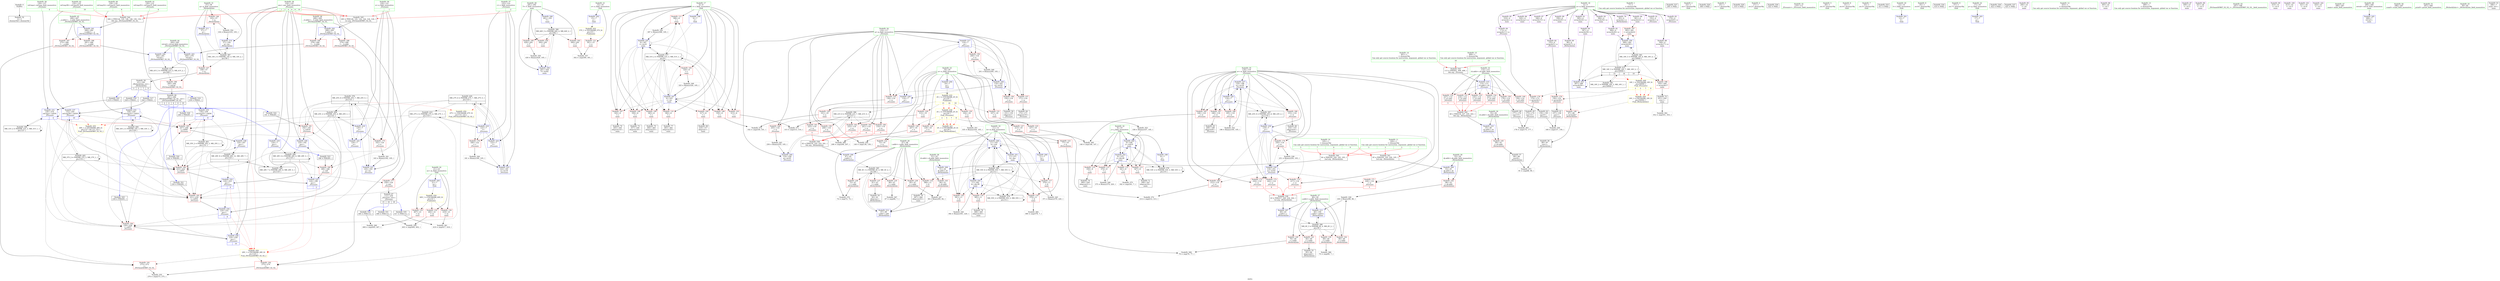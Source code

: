 digraph "SVFG" {
	label="SVFG";

	Node0x556752d3f8e0 [shape=record,color=grey,label="{NodeID: 0\nNullPtr}"];
	Node0x556752d3f8e0 -> Node0x556752d6a860[style=solid];
	Node0x556752dc1dc0 [shape=record,color=black,label="{NodeID: 526\n246 = PHI(261, )\n}"];
	Node0x556752dc1dc0 -> Node0x556752d724d0[style=solid];
	Node0x556752d7eb20 [shape=record,color=grey,label="{NodeID: 360\n408 = cmp(405, 407, )\n}"];
	Node0x556752d6cdf0 [shape=record,color=red,label="{NodeID: 194\n304\<--291\n\<--T\nmain\n}"];
	Node0x556752d698c0 [shape=record,color=red,label="{NodeID: 111\n396\<--6\n\<--i\nmain\n}"];
	Node0x556752d698c0 -> Node0x556752d7d020[style=solid];
	Node0x556752d68510 [shape=record,color=green,label="{NodeID: 28\n51\<--52\ndi.addr\<--di.addr_field_insensitive\n_Z6check2iiiic\n}"];
	Node0x556752d68510 -> Node0x556752d702b0[style=solid];
	Node0x556752d68510 -> Node0x556752d6daa0[style=solid];
	Node0x556752d6e600 [shape=record,color=blue,label="{NodeID: 222\n120\<--7\ne\<--\n_Z5countc\n}"];
	Node0x556752d6e600 -> Node0x556752d8e5f0[style=dashed];
	Node0x556752d6ff70 [shape=record,color=red,label="{NodeID: 139\n69\<--49\n\<--j.addr\n_Z6check2iiiic\n}"];
	Node0x556752d6ff70 -> Node0x556752d7f420[style=solid];
	Node0x556752d6abd0 [shape=record,color=black,label="{NodeID: 56\n88\<--87\nconv\<--\n_Z6check2iiiic\n}"];
	Node0x556752d6abd0 -> Node0x556752d7fea0[style=solid];
	Node0x556752d77b20 [shape=record,color=blue,label="{NodeID: 250\n368\<--362\narrayidx26\<--\nmain\n}"];
	Node0x556752d77b20 -> Node0x556752d904e0[style=dashed];
	Node0x556752d71630 [shape=record,color=red,label="{NodeID: 167\n168\<--118\n\<--w\n_Z5countc\n}"];
	Node0x556752d71630 -> Node0x556752d6b180[style=solid];
	Node0x556752d6c290 [shape=record,color=purple,label="{NodeID: 84\n173\<--4\narrayidx11\<--a\n_Z5countc\n}"];
	Node0x556752d6c290 -> Node0x556752d71ff0[style=solid];
	Node0x556752d507f0 [shape=record,color=green,label="{NodeID: 1\n7\<--1\n\<--dummyObj\nCan only get source location for instruction, argument, global var or function.}"];
	Node0x556752dc1f00 [shape=record,color=black,label="{NodeID: 527\n295 = PHI()\n}"];
	Node0x556752d7eca0 [shape=record,color=grey,label="{NodeID: 361\n419 = cmp(417, 418, )\n}"];
	Node0x556752d6cec0 [shape=record,color=red,label="{NodeID: 195\n429\<--291\n\<--T\nmain\n}"];
	Node0x556752d6cec0 -> Node0x556752d7dc20[style=solid];
	Node0x556752d69990 [shape=record,color=red,label="{NodeID: 112\n341\<--9\n\<--j\nmain\n}"];
	Node0x556752d69990 -> Node0x556752d801a0[style=solid];
	Node0x556752d685a0 [shape=record,color=green,label="{NodeID: 29\n53\<--54\ndj.addr\<--dj.addr_field_insensitive\n_Z6check2iiiic\n}"];
	Node0x556752d685a0 -> Node0x556752d70380[style=solid];
	Node0x556752d685a0 -> Node0x556752d6db70[style=solid];
	Node0x556752d6e6d0 [shape=record,color=blue,label="{NodeID: 223\n122\<--181\nr\<--inc16\n_Z5countc\n}"];
	Node0x556752d6e6d0 -> Node0x556752d9dde0[style=dashed];
	Node0x556752d70040 [shape=record,color=red,label="{NodeID: 140\n76\<--49\n\<--j.addr\n_Z6check2iiiic\n}"];
	Node0x556752d70040 -> Node0x556752d7f8a0[style=solid];
	Node0x556752d6aca0 [shape=record,color=black,label="{NodeID: 57\n90\<--89\nconv8\<--\n_Z6check2iiiic\n}"];
	Node0x556752d6aca0 -> Node0x556752d7fea0[style=solid];
	Node0x556752d77bf0 [shape=record,color=blue,label="{NodeID: 251\n11\<--371\nk\<--dec\nmain\n}"];
	Node0x556752d77bf0 -> Node0x556752d8ffe0[style=dashed];
	Node0x556752d71700 [shape=record,color=red,label="{NodeID: 168\n195\<--118\n\<--w\n_Z5countc\n}"];
	Node0x556752d71700 -> Node0x556752d7df20[style=solid];
	Node0x556752d6c360 [shape=record,color=purple,label="{NodeID: 85\n319\<--4\narrayidx\<--a\nmain\n}"];
	Node0x556752d3eb80 [shape=record,color=green,label="{NodeID: 2\n23\<--1\n.str\<--dummyObj\nGlob }"];
	Node0x556752dc1fd0 [shape=record,color=black,label="{NodeID: 528\n306 = PHI()\n}"];
	Node0x556752d7ee20 [shape=record,color=grey,label="{NodeID: 362\n352 = cmp(351, 353, )\n}"];
	Node0x556752d6cf90 [shape=record,color=red,label="{NodeID: 196\n350\<--349\n\<--arrayidx17\nmain\n}"];
	Node0x556752d6cf90 -> Node0x556752d6b8d0[style=solid];
	Node0x556752d69a60 [shape=record,color=red,label="{NodeID: 113\n347\<--9\n\<--j\nmain\n}"];
	Node0x556752d69a60 -> Node0x556752d6b800[style=solid];
	Node0x556752d68630 [shape=record,color=green,label="{NodeID: 30\n55\<--56\nch.addr\<--ch.addr_field_insensitive\n_Z6check2iiiic\n}"];
	Node0x556752d68630 -> Node0x556752d70450[style=solid];
	Node0x556752d68630 -> Node0x556752d6dc40[style=solid];
	Node0x556752d6e7a0 [shape=record,color=blue,label="{NodeID: 224\n122\<--7\nr\<--\n_Z5countc\n}"];
	Node0x556752d6e7a0 -> Node0x556752d9dde0[style=dashed];
	Node0x556752d70110 [shape=record,color=red,label="{NodeID: 141\n84\<--49\n\<--j.addr\n_Z6check2iiiic\n}"];
	Node0x556752d70110 -> Node0x556752d6ab00[style=solid];
	Node0x556752d6ad70 [shape=record,color=black,label="{NodeID: 58\n41\<--108\n_Z6check2iiiic_ret\<--\n_Z6check2iiiic\n|{<s0>3|<s1>5|<s2>7|<s3>9}}"];
	Node0x556752d6ad70:s0 -> Node0x556752dc18c0[style=solid,color=blue];
	Node0x556752d6ad70:s1 -> Node0x556752dc1400[style=solid,color=blue];
	Node0x556752d6ad70:s2 -> Node0x556752dc1500[style=solid,color=blue];
	Node0x556752d6ad70:s3 -> Node0x556752dc1100[style=solid,color=blue];
	Node0x556752d77cc0 [shape=record,color=blue,label="{NodeID: 252\n9\<--375\nj\<--dec28\nmain\n}"];
	Node0x556752d77cc0 -> Node0x556752d69990[style=dashed];
	Node0x556752d77cc0 -> Node0x556752d69a60[style=dashed];
	Node0x556752d77cc0 -> Node0x556752d69b30[style=dashed];
	Node0x556752d77cc0 -> Node0x556752d6ec70[style=dashed];
	Node0x556752d77cc0 -> Node0x556752d77a50[style=dashed];
	Node0x556752d77cc0 -> Node0x556752d77cc0[style=dashed];
	Node0x556752d77cc0 -> Node0x556752d8ebe0[style=dashed];
	Node0x556752d717d0 [shape=record,color=red,label="{NodeID: 169\n212\<--118\n\<--w\n_Z5countc\n}"];
	Node0x556752d717d0 -> Node0x556752d7fd20[style=solid];
	Node0x556752d6c430 [shape=record,color=purple,label="{NodeID: 86\n320\<--4\narraydecay\<--a\nmain\n}"];
	Node0x556752d3e470 [shape=record,color=green,label="{NodeID: 3\n25\<--1\n.str.1\<--dummyObj\nGlob }"];
	Node0x556752dc20a0 [shape=record,color=black,label="{NodeID: 529\n310 = PHI()\n}"];
	Node0x556752d7efa0 [shape=record,color=grey,label="{NodeID: 363\n178 = cmp(175, 177, )\n}"];
	Node0x556752d6d060 [shape=record,color=red,label="{NodeID: 197\n362\<--361\n\<--arrayidx22\nmain\n}"];
	Node0x556752d6d060 -> Node0x556752d77b20[style=solid];
	Node0x556752d69b30 [shape=record,color=red,label="{NodeID: 114\n359\<--9\n\<--j\nmain\n}"];
	Node0x556752d69b30 -> Node0x556752d6ba70[style=solid];
	Node0x556752d686c0 [shape=record,color=green,label="{NodeID: 31\n57\<--58\nq\<--q_field_insensitive\n_Z6check2iiiic\n}"];
	Node0x556752d686c0 -> Node0x556752d70520[style=solid];
	Node0x556752d686c0 -> Node0x556752d705f0[style=solid];
	Node0x556752d686c0 -> Node0x556752d6dd10[style=solid];
	Node0x556752d686c0 -> Node0x556752d6df80[style=solid];
	Node0x556752d74970 [shape=record,color=black,label="{NodeID: 391\nMR_29V_8 = PHI(MR_29V_12, MR_29V_7, )\npts\{125 \}\n|{|<s3>4}}"];
	Node0x556752d74970 -> Node0x556752d72260[style=dashed];
	Node0x556752d74970 -> Node0x556752d76c80[style=dashed];
	Node0x556752d74970 -> Node0x556752d96fe0[style=dashed];
	Node0x556752d74970:s3 -> Node0x556752da0ee0[style=dashed,color=red];
	Node0x556752d6e870 [shape=record,color=blue,label="{NodeID: 225\n124\<--189\nans\<--\n_Z5countc\n|{|<s2>2}}"];
	Node0x556752d6e870 -> Node0x556752d72190[style=dashed];
	Node0x556752d6e870 -> Node0x556752d6e940[style=dashed];
	Node0x556752d6e870:s2 -> Node0x556752da0ee0[style=dashed,color=red];
	Node0x556752d701e0 [shape=record,color=red,label="{NodeID: 142\n99\<--49\n\<--j.addr\n_Z6check2iiiic\n}"];
	Node0x556752d701e0 -> Node0x556752d7cba0[style=solid];
	Node0x556752d6ae40 [shape=record,color=black,label="{NodeID: 59\n151\<--150\nidxprom\<--\n_Z5countc\n}"];
	Node0x556752d9d8e0 [shape=record,color=black,label="{NodeID: 419\nMR_41V_3 = PHI(MR_41V_4, MR_41V_2, )\npts\{265 \}\n}"];
	Node0x556752d9d8e0 -> Node0x556752d725a0[style=dashed];
	Node0x556752d77d90 [shape=record,color=blue,label="{NodeID: 253\n387\<--389\narrayidx36\<--\nmain\n}"];
	Node0x556752d77d90 -> Node0x556752d77d90[style=dashed];
	Node0x556752d77d90 -> Node0x556752d9c4e0[style=dashed];
	Node0x556752d718a0 [shape=record,color=red,label="{NodeID: 170\n217\<--118\n\<--w\n_Z5countc\n|{<s0>3}}"];
	Node0x556752d718a0:s0 -> Node0x556752dc2e70[style=solid,color=red];
	Node0x556752d6c500 [shape=record,color=purple,label="{NodeID: 87\n346\<--4\narrayidx15\<--a\nmain\n}"];
	Node0x556752d3e820 [shape=record,color=green,label="{NodeID: 4\n27\<--1\n.str.2\<--dummyObj\nGlob }"];
	Node0x556752dc2170 [shape=record,color=black,label="{NodeID: 530\n322 = PHI()\n}"];
	Node0x556752d7f120 [shape=record,color=grey,label="{NodeID: 364\n380 = cmp(379, 7, )\n}"];
	Node0x556752d6d130 [shape=record,color=blue,label="{NodeID: 198\n6\<--7\ni\<--\nGlob }"];
	Node0x556752d6d130 -> Node0x556752d8e6e0[style=dashed];
	Node0x556752d6ec70 [shape=record,color=red,label="{NodeID: 115\n374\<--9\n\<--j\nmain\n}"];
	Node0x556752d6ec70 -> Node0x556752d7d620[style=solid];
	Node0x556752d68750 [shape=record,color=green,label="{NodeID: 32\n110\<--111\n_Z5countc\<--_Z5countc_field_insensitive\n}"];
	Node0x556752d6e940 [shape=record,color=blue,label="{NodeID: 226\n124\<--192\nans\<--\n_Z5countc\n}"];
	Node0x556752d6e940 -> Node0x556752d997e0[style=dashed];
	Node0x556752d702b0 [shape=record,color=red,label="{NodeID: 143\n94\<--51\n\<--di.addr\n_Z6check2iiiic\n}"];
	Node0x556752d702b0 -> Node0x556752d7d7a0[style=solid];
	Node0x556752d6af10 [shape=record,color=black,label="{NodeID: 60\n154\<--153\nidxprom4\<--\n_Z5countc\n}"];
	Node0x556752d9dde0 [shape=record,color=black,label="{NodeID: 420\nMR_27V_6 = PHI(MR_27V_7, MR_27V_5, )\npts\{123 \}\n|{|<s6>2}}"];
	Node0x556752d9dde0 -> Node0x556752d71d80[style=dashed];
	Node0x556752d9dde0 -> Node0x556752d720c0[style=dashed];
	Node0x556752d9dde0 -> Node0x556752d72190[style=dashed];
	Node0x556752d9dde0 -> Node0x556752d6e6d0[style=dashed];
	Node0x556752d9dde0 -> Node0x556752d6e7a0[style=dashed];
	Node0x556752d9dde0 -> Node0x556752d9abe0[style=dashed];
	Node0x556752d9dde0:s6 -> Node0x556752da1290[style=dashed,color=red];
	Node0x556752d77e60 [shape=record,color=blue,label="{NodeID: 254\n11\<--392\nk\<--dec38\nmain\n}"];
	Node0x556752d77e60 -> Node0x556752d6ee60[style=dashed];
	Node0x556752d77e60 -> Node0x556752d6ef30[style=dashed];
	Node0x556752d77e60 -> Node0x556752d6f000[style=dashed];
	Node0x556752d77e60 -> Node0x556752d77980[style=dashed];
	Node0x556752d77e60 -> Node0x556752d77e60[style=dashed];
	Node0x556752d77e60 -> Node0x556752d8f0e0[style=dashed];
	Node0x556752d71970 [shape=record,color=red,label="{NodeID: 171\n226\<--118\n\<--w\n_Z5countc\n|{<s0>5}}"];
	Node0x556752d71970:s0 -> Node0x556752dc2e70[style=solid,color=red];
	Node0x556752d6c5d0 [shape=record,color=purple,label="{NodeID: 88\n349\<--4\narrayidx17\<--a\nmain\n}"];
	Node0x556752d6c5d0 -> Node0x556752d6cf90[style=solid];
	Node0x556752d3e8b0 [shape=record,color=green,label="{NodeID: 5\n29\<--1\n.str.3\<--dummyObj\nGlob }"];
	Node0x556752dc2240 [shape=record,color=black,label="{NodeID: 531\n400 = PHI(112, )\n}"];
	Node0x556752dc2240 -> Node0x556752d7e9a0[style=solid];
	Node0x556752d7f2a0 [shape=record,color=grey,label="{NodeID: 365\n148 = cmp(146, 147, )\n}"];
	Node0x556752d6d200 [shape=record,color=blue,label="{NodeID: 199\n9\<--7\nj\<--\nGlob }"];
	Node0x556752d6d200 -> Node0x556752d8ebe0[style=dashed];
	Node0x556752d6ed00 [shape=record,color=red,label="{NodeID: 116\n366\<--11\n\<--k\nmain\n}"];
	Node0x556752d6ed00 -> Node0x556752d6bc10[style=solid];
	Node0x556752d68810 [shape=record,color=green,label="{NodeID: 33\n114\<--115\nch.addr\<--ch.addr_field_insensitive\n_Z5countc\n}"];
	Node0x556752d68810 -> Node0x556752d70790[style=solid];
	Node0x556752d68810 -> Node0x556752d70860[style=solid];
	Node0x556752d68810 -> Node0x556752d70930[style=solid];
	Node0x556752d68810 -> Node0x556752d70a00[style=solid];
	Node0x556752d68810 -> Node0x556752d70ad0[style=solid];
	Node0x556752d68810 -> Node0x556752d70ba0[style=solid];
	Node0x556752d68810 -> Node0x556752d6e050[style=solid];
	Node0x556752d6ea10 [shape=record,color=blue,label="{NodeID: 227\n118\<--196\nw\<--inc20\n_Z5countc\n}"];
	Node0x556752d6ea10 -> Node0x556752d71490[style=dashed];
	Node0x556752d6ea10 -> Node0x556752d71560[style=dashed];
	Node0x556752d6ea10 -> Node0x556752d71630[style=dashed];
	Node0x556752d6ea10 -> Node0x556752d71700[style=dashed];
	Node0x556752d6ea10 -> Node0x556752d6e460[style=dashed];
	Node0x556752d6ea10 -> Node0x556752d6ea10[style=dashed];
	Node0x556752d6ea10 -> Node0x556752d96ae0[style=dashed];
	Node0x556752d70380 [shape=record,color=red,label="{NodeID: 144\n98\<--53\n\<--dj.addr\n_Z6check2iiiic\n}"];
	Node0x556752d70380 -> Node0x556752d7cba0[style=solid];
	Node0x556752d6afe0 [shape=record,color=black,label="{NodeID: 61\n157\<--156\nconv\<--\n_Z5countc\n}"];
	Node0x556752d6afe0 -> Node0x556752d7e820[style=solid];
	Node0x556752d8dde0 [shape=record,color=yellow,style=double,label="{NodeID: 421\n2V_1 = ENCHI(MR_2V_0)\npts\{20 \}\nFun[_Z6check2iiiic]}"];
	Node0x556752d8dde0 -> Node0x556752d6f1a0[style=dashed];
	Node0x556752d8dde0 -> Node0x556752d6f270[style=dashed];
	Node0x556752d7ca20 [shape=record,color=grey,label="{NodeID: 338\n251 = Binary(250, 105, )\n}"];
	Node0x556752d7ca20 -> Node0x556752d77230[style=solid];
	Node0x556752d77f30 [shape=record,color=blue,label="{NodeID: 255\n6\<--397\ni\<--inc41\nmain\n}"];
	Node0x556752d77f30 -> Node0x556752d694b0[style=dashed];
	Node0x556752d77f30 -> Node0x556752d69580[style=dashed];
	Node0x556752d77f30 -> Node0x556752d69650[style=dashed];
	Node0x556752d77f30 -> Node0x556752d69720[style=dashed];
	Node0x556752d77f30 -> Node0x556752d697f0[style=dashed];
	Node0x556752d77f30 -> Node0x556752d698c0[style=dashed];
	Node0x556752d77f30 -> Node0x556752d77f30[style=dashed];
	Node0x556752d77f30 -> Node0x556752d8e6e0[style=dashed];
	Node0x556752d71a40 [shape=record,color=red,label="{NodeID: 172\n234\<--118\n\<--w\n_Z5countc\n|{<s0>7}}"];
	Node0x556752d71a40:s0 -> Node0x556752dc2e70[style=solid,color=red];
	Node0x556752d6c6a0 [shape=record,color=purple,label="{NodeID: 89\n358\<--4\narrayidx20\<--a\nmain\n}"];
	Node0x556752d5f570 [shape=record,color=green,label="{NodeID: 6\n31\<--1\n.str.4\<--dummyObj\nGlob }"];
	Node0x556752dc2440 [shape=record,color=black,label="{NodeID: 532\n405 = PHI(112, )\n}"];
	Node0x556752dc2440 -> Node0x556752d7eb20[style=solid];
	Node0x556752da0e00 [shape=record,color=yellow,style=double,label="{NodeID: 449\n16V_1 = ENCHI(MR_16V_0)\npts\{50000 \}\nFun[_Z5countc]|{|<s2>3|<s3>5|<s4>7|<s5>9}}"];
	Node0x556752da0e00 -> Node0x556752d71f20[style=dashed];
	Node0x556752da0e00 -> Node0x556752d71ff0[style=dashed];
	Node0x556752da0e00:s2 -> Node0x556752d8e430[style=dashed,color=red];
	Node0x556752da0e00:s3 -> Node0x556752d8e430[style=dashed,color=red];
	Node0x556752da0e00:s4 -> Node0x556752d8e430[style=dashed,color=red];
	Node0x556752da0e00:s5 -> Node0x556752d8e430[style=dashed,color=red];
	Node0x556752d7f420 [shape=record,color=grey,label="{NodeID: 366\n70 = cmp(69, 7, )\n}"];
	Node0x556752d6d300 [shape=record,color=blue,label="{NodeID: 200\n11\<--7\nk\<--\nGlob }"];
	Node0x556752d6d300 -> Node0x556752d8f0e0[style=dashed];
	Node0x556752d6ed90 [shape=record,color=red,label="{NodeID: 117\n370\<--11\n\<--k\nmain\n}"];
	Node0x556752d6ed90 -> Node0x556752d7d4a0[style=solid];
	Node0x556752d688e0 [shape=record,color=green,label="{NodeID: 34\n116\<--117\nq\<--q_field_insensitive\n_Z5countc\n}"];
	Node0x556752d688e0 -> Node0x556752d70c70[style=solid];
	Node0x556752d688e0 -> Node0x556752d70d40[style=solid];
	Node0x556752d688e0 -> Node0x556752d70e10[style=solid];
	Node0x556752d688e0 -> Node0x556752d70ee0[style=solid];
	Node0x556752d688e0 -> Node0x556752d70fb0[style=solid];
	Node0x556752d688e0 -> Node0x556752d71080[style=solid];
	Node0x556752d688e0 -> Node0x556752d71150[style=solid];
	Node0x556752d688e0 -> Node0x556752d71220[style=solid];
	Node0x556752d688e0 -> Node0x556752d712f0[style=solid];
	Node0x556752d688e0 -> Node0x556752d713c0[style=solid];
	Node0x556752d688e0 -> Node0x556752d6e1f0[style=solid];
	Node0x556752d688e0 -> Node0x556752d6eae0[style=solid];
	Node0x556752d688e0 -> Node0x556752d6ebb0[style=solid];
	Node0x556752d688e0 -> Node0x556752d77300[style=solid];
	Node0x556752d6eae0 [shape=record,color=blue,label="{NodeID: 228\n116\<--201\nq\<--inc22\n_Z5countc\n}"];
	Node0x556752d6eae0 -> Node0x556752d70c70[style=dashed];
	Node0x556752d6eae0 -> Node0x556752d70d40[style=dashed];
	Node0x556752d6eae0 -> Node0x556752d70e10[style=dashed];
	Node0x556752d6eae0 -> Node0x556752d70ee0[style=dashed];
	Node0x556752d6eae0 -> Node0x556752d6eae0[style=dashed];
	Node0x556752d6eae0 -> Node0x556752d6ebb0[style=dashed];
	Node0x556752d70450 [shape=record,color=red,label="{NodeID: 145\n89\<--55\n\<--ch.addr\n_Z6check2iiiic\n}"];
	Node0x556752d70450 -> Node0x556752d6aca0[style=solid];
	Node0x556752d6b0b0 [shape=record,color=black,label="{NodeID: 62\n159\<--158\nconv6\<--\n_Z5countc\n}"];
	Node0x556752d6b0b0 -> Node0x556752d7e820[style=solid];
	Node0x556752d7cba0 [shape=record,color=grey,label="{NodeID: 339\n100 = Binary(99, 98, )\n}"];
	Node0x556752d7cba0 -> Node0x556752d6deb0[style=solid];
	Node0x556752d78000 [shape=record,color=blue,label="{NodeID: 256\n291\<--430\nT\<--inc62\nmain\n}"];
	Node0x556752d78000 -> Node0x556752d8f5e0[style=dashed];
	Node0x556752d71b10 [shape=record,color=red,label="{NodeID: 173\n242\<--118\n\<--w\n_Z5countc\n|{<s0>9}}"];
	Node0x556752d71b10:s0 -> Node0x556752dc2e70[style=solid,color=red];
	Node0x556752d6c770 [shape=record,color=purple,label="{NodeID: 90\n361\<--4\narrayidx22\<--a\nmain\n}"];
	Node0x556752d6c770 -> Node0x556752d6d060[style=solid];
	Node0x556752d5f600 [shape=record,color=green,label="{NodeID: 7\n33\<--1\n.str.5\<--dummyObj\nGlob }"];
	Node0x556752dc2580 [shape=record,color=black,label="{NodeID: 533\n411 = PHI()\n}"];
	Node0x556752da0ee0 [shape=record,color=yellow,style=double,label="{NodeID: 450\n29V_1 = ENCHI(MR_29V_0)\npts\{125 \}\nFun[_ZSt3maxIiERKT_S2_S2_]}"];
	Node0x556752da0ee0 -> Node0x556752d729b0[style=dashed];
	Node0x556752da0ee0 -> Node0x556752d6cc50[style=dashed];
	Node0x556752d7f5a0 [shape=record,color=grey,label="{NodeID: 367\n67 = cmp(66, 7, )\n}"];
	Node0x556752d6d400 [shape=record,color=blue,label="{NodeID: 201\n13\<--7\nl\<--\nGlob }"];
	Node0x556752d6ee60 [shape=record,color=red,label="{NodeID: 118\n379\<--11\n\<--k\nmain\n}"];
	Node0x556752d6ee60 -> Node0x556752d7f120[style=solid];
	Node0x556752d689b0 [shape=record,color=green,label="{NodeID: 35\n118\<--119\nw\<--w_field_insensitive\n_Z5countc\n}"];
	Node0x556752d689b0 -> Node0x556752d71490[style=solid];
	Node0x556752d689b0 -> Node0x556752d71560[style=solid];
	Node0x556752d689b0 -> Node0x556752d71630[style=solid];
	Node0x556752d689b0 -> Node0x556752d71700[style=solid];
	Node0x556752d689b0 -> Node0x556752d717d0[style=solid];
	Node0x556752d689b0 -> Node0x556752d718a0[style=solid];
	Node0x556752d689b0 -> Node0x556752d71970[style=solid];
	Node0x556752d689b0 -> Node0x556752d71a40[style=solid];
	Node0x556752d689b0 -> Node0x556752d71b10[style=solid];
	Node0x556752d689b0 -> Node0x556752d71be0[style=solid];
	Node0x556752d689b0 -> Node0x556752d6e460[style=solid];
	Node0x556752d689b0 -> Node0x556752d6ea10[style=solid];
	Node0x556752d689b0 -> Node0x556752d76ae0[style=solid];
	Node0x556752d689b0 -> Node0x556752d77230[style=solid];
	Node0x556752d6ebb0 [shape=record,color=blue,label="{NodeID: 229\n116\<--7\nq\<--\n_Z5countc\n}"];
	Node0x556752d6ebb0 -> Node0x556752d965e0[style=dashed];
	Node0x556752d70520 [shape=record,color=red,label="{NodeID: 146\n103\<--57\n\<--q\n_Z6check2iiiic\n}"];
	Node0x556752d70520 -> Node0x556752d7e220[style=solid];
	Node0x556752d6b180 [shape=record,color=black,label="{NodeID: 63\n169\<--168\nidxprom8\<--\n_Z5countc\n}"];
	Node0x556752d7cd20 [shape=record,color=grey,label="{NodeID: 340\n392 = Binary(391, 220, )\n}"];
	Node0x556752d7cd20 -> Node0x556752d77e60[style=solid];
	Node0x556752d71be0 [shape=record,color=red,label="{NodeID: 174\n250\<--118\n\<--w\n_Z5countc\n}"];
	Node0x556752d71be0 -> Node0x556752d7ca20[style=solid];
	Node0x556752d6c840 [shape=record,color=purple,label="{NodeID: 91\n365\<--4\narrayidx24\<--a\nmain\n}"];
	Node0x556752d67bf0 [shape=record,color=green,label="{NodeID: 8\n35\<--1\n.str.6\<--dummyObj\nGlob }"];
	Node0x556752dc2650 [shape=record,color=black,label="{NodeID: 534\n414 = PHI()\n}"];
	Node0x556752d7f720 [shape=record,color=grey,label="{NodeID: 368\n208 = cmp(206, 207, )\n}"];
	Node0x556752d6d500 [shape=record,color=blue,label="{NodeID: 202\n15\<--7\no\<--\nGlob }"];
	Node0x556752d6d500 -> Node0x556752d9fef0[style=dashed];
	Node0x556752d6ef30 [shape=record,color=red,label="{NodeID: 119\n385\<--11\n\<--k\nmain\n}"];
	Node0x556752d6ef30 -> Node0x556752d6bdb0[style=solid];
	Node0x556752d68a80 [shape=record,color=green,label="{NodeID: 36\n120\<--121\ne\<--e_field_insensitive\n_Z5countc\n|{|<s4>1}}"];
	Node0x556752d68a80 -> Node0x556752d71cb0[style=solid];
	Node0x556752d68a80 -> Node0x556752d6e390[style=solid];
	Node0x556752d68a80 -> Node0x556752d6e530[style=solid];
	Node0x556752d68a80 -> Node0x556752d6e600[style=solid];
	Node0x556752d68a80:s4 -> Node0x556752dc3bd0[style=solid,color=red];
	Node0x556752d965e0 [shape=record,color=black,label="{NodeID: 396\nMR_21V_6 = PHI(MR_21V_7, MR_21V_5, )\npts\{117 \}\n}"];
	Node0x556752d965e0 -> Node0x556752d70fb0[style=dashed];
	Node0x556752d965e0 -> Node0x556752d71080[style=dashed];
	Node0x556752d965e0 -> Node0x556752d71150[style=dashed];
	Node0x556752d965e0 -> Node0x556752d71220[style=dashed];
	Node0x556752d965e0 -> Node0x556752d712f0[style=dashed];
	Node0x556752d965e0 -> Node0x556752d713c0[style=dashed];
	Node0x556752d965e0 -> Node0x556752d77300[style=dashed];
	Node0x556752d76ae0 [shape=record,color=blue,label="{NodeID: 230\n118\<--7\nw\<--\n_Z5countc\n}"];
	Node0x556752d76ae0 -> Node0x556752d717d0[style=dashed];
	Node0x556752d76ae0 -> Node0x556752d718a0[style=dashed];
	Node0x556752d76ae0 -> Node0x556752d71970[style=dashed];
	Node0x556752d76ae0 -> Node0x556752d71a40[style=dashed];
	Node0x556752d76ae0 -> Node0x556752d71b10[style=dashed];
	Node0x556752d76ae0 -> Node0x556752d71be0[style=dashed];
	Node0x556752d76ae0 -> Node0x556752d77230[style=dashed];
	Node0x556752d76ae0 -> Node0x556752d96ae0[style=dashed];
	Node0x556752d705f0 [shape=record,color=red,label="{NodeID: 147\n108\<--57\n\<--q\n_Z6check2iiiic\n}"];
	Node0x556752d705f0 -> Node0x556752d6ad70[style=solid];
	Node0x556752d6b250 [shape=record,color=black,label="{NodeID: 64\n172\<--171\nidxprom10\<--\n_Z5countc\n}"];
	Node0x556752d7cea0 [shape=record,color=grey,label="{NodeID: 341\n163 = Binary(162, 105, )\n}"];
	Node0x556752d7cea0 -> Node0x556752d6e530[style=solid];
	Node0x556752d71cb0 [shape=record,color=red,label="{NodeID: 175\n162\<--120\n\<--e\n_Z5countc\n}"];
	Node0x556752d71cb0 -> Node0x556752d7cea0[style=solid];
	Node0x556752d6c910 [shape=record,color=purple,label="{NodeID: 92\n368\<--4\narrayidx26\<--a\nmain\n}"];
	Node0x556752d6c910 -> Node0x556752d77b20[style=solid];
	Node0x556752d67c80 [shape=record,color=green,label="{NodeID: 9\n37\<--1\n.str.7\<--dummyObj\nGlob }"];
	Node0x556752dc2720 [shape=record,color=black,label="{NodeID: 535\n417 = PHI(112, )\n}"];
	Node0x556752dc2720 -> Node0x556752d7eca0[style=solid];
	Node0x556752d7f8a0 [shape=record,color=grey,label="{NodeID: 369\n78 = cmp(76, 77, )\n}"];
	Node0x556752d6d600 [shape=record,color=blue,label="{NodeID: 203\n17\<--7\np\<--\nGlob }"];
	Node0x556752d6f000 [shape=record,color=red,label="{NodeID: 120\n391\<--11\n\<--k\nmain\n}"];
	Node0x556752d6f000 -> Node0x556752d7cd20[style=solid];
	Node0x556752d68b50 [shape=record,color=green,label="{NodeID: 37\n122\<--123\nr\<--r_field_insensitive\n_Z5countc\n|{|<s4>2}}"];
	Node0x556752d68b50 -> Node0x556752d71d80[style=solid];
	Node0x556752d68b50 -> Node0x556752d6e2c0[style=solid];
	Node0x556752d68b50 -> Node0x556752d6e6d0[style=solid];
	Node0x556752d68b50 -> Node0x556752d6e7a0[style=solid];
	Node0x556752d68b50:s4 -> Node0x556752dc3bd0[style=solid,color=red];
	Node0x556752d96ae0 [shape=record,color=black,label="{NodeID: 397\nMR_23V_6 = PHI(MR_23V_8, MR_23V_2, )\npts\{119 \}\n}"];
	Node0x556752d96ae0 -> Node0x556752d76ae0[style=dashed];
	Node0x556752d76bb0 [shape=record,color=blue,label="{NodeID: 231\n126\<--219\nref.tmp\<--call30\n_Z5countc\n|{|<s6>4}}"];
	Node0x556752d76bb0 -> Node0x556752d72260[style=dashed];
	Node0x556752d76bb0 -> Node0x556752d72330[style=dashed];
	Node0x556752d76bb0 -> Node0x556752d72400[style=dashed];
	Node0x556752d76bb0 -> Node0x556752d724d0[style=dashed];
	Node0x556752d76bb0 -> Node0x556752d76bb0[style=dashed];
	Node0x556752d76bb0 -> Node0x556752d974e0[style=dashed];
	Node0x556752d76bb0:s6 -> Node0x556752da1370[style=dashed,color=red];
	Node0x556752d706c0 [shape=record,color=red,label="{NodeID: 148\n87\<--86\n\<--arrayidx7\n_Z6check2iiiic\n}"];
	Node0x556752d706c0 -> Node0x556752d6abd0[style=solid];
	Node0x556752d6b320 [shape=record,color=black,label="{NodeID: 65\n175\<--174\nconv12\<--\n_Z5countc\n}"];
	Node0x556752d6b320 -> Node0x556752d7efa0[style=solid];
	Node0x556752d7d020 [shape=record,color=grey,label="{NodeID: 342\n397 = Binary(396, 105, )\n}"];
	Node0x556752d7d020 -> Node0x556752d77f30[style=solid];
	Node0x556752d71d80 [shape=record,color=red,label="{NodeID: 176\n180\<--122\n\<--r\n_Z5countc\n}"];
	Node0x556752d71d80 -> Node0x556752d7d320[style=solid];
	Node0x556752d6c9e0 [shape=record,color=purple,label="{NodeID: 93\n384\<--4\narrayidx34\<--a\nmain\n}"];
	Node0x556752d5f730 [shape=record,color=green,label="{NodeID: 10\n105\<--1\n\<--dummyObj\nCan only get source location for instruction, argument, global var or function.|{<s0>5|<s1>7|<s2>9|<s3>9}}"];
	Node0x556752d5f730:s0 -> Node0x556752dc3270[style=solid,color=red];
	Node0x556752d5f730:s1 -> Node0x556752dc3070[style=solid,color=red];
	Node0x556752d5f730:s2 -> Node0x556752dc3070[style=solid,color=red];
	Node0x556752d5f730:s3 -> Node0x556752dc3270[style=solid,color=red];
	Node0x556752dc28c0 [shape=record,color=black,label="{NodeID: 536\n422 = PHI()\n}"];
	Node0x556752d7fa20 [shape=record,color=grey,label="{NodeID: 370\n74 = cmp(72, 73, )\n}"];
	Node0x556752d6d700 [shape=record,color=blue,label="{NodeID: 204\n19\<--7\nn\<--\nGlob }"];
	Node0x556752d6d700 -> Node0x556752d9ffd0[style=dashed];
	Node0x556752d6f0d0 [shape=record,color=red,label="{NodeID: 121\n301\<--15\n\<--o\nmain\n}"];
	Node0x556752d6f0d0 -> Node0x556752d7e6a0[style=solid];
	Node0x556752d68c20 [shape=record,color=green,label="{NodeID: 38\n124\<--125\nans\<--ans_field_insensitive\n_Z5countc\n|{|<s8>1|<s9>2|<s10>4|<s11>6|<s12>8|<s13>10}}"];
	Node0x556752d68c20 -> Node0x556752d71e50[style=solid];
	Node0x556752d68c20 -> Node0x556752d6e120[style=solid];
	Node0x556752d68c20 -> Node0x556752d6e870[style=solid];
	Node0x556752d68c20 -> Node0x556752d6e940[style=solid];
	Node0x556752d68c20 -> Node0x556752d76c80[style=solid];
	Node0x556752d68c20 -> Node0x556752d76e20[style=solid];
	Node0x556752d68c20 -> Node0x556752d76fc0[style=solid];
	Node0x556752d68c20 -> Node0x556752d77160[style=solid];
	Node0x556752d68c20:s8 -> Node0x556752dc3800[style=solid,color=red];
	Node0x556752d68c20:s9 -> Node0x556752dc3800[style=solid,color=red];
	Node0x556752d68c20:s10 -> Node0x556752dc3bd0[style=solid,color=red];
	Node0x556752d68c20:s11 -> Node0x556752dc3bd0[style=solid,color=red];
	Node0x556752d68c20:s12 -> Node0x556752dc3bd0[style=solid,color=red];
	Node0x556752d68c20:s13 -> Node0x556752dc3bd0[style=solid,color=red];
	Node0x556752d96fe0 [shape=record,color=black,label="{NodeID: 398\nMR_29V_7 = PHI(MR_29V_8, MR_29V_3, )\npts\{125 \}\n}"];
	Node0x556752d96fe0 -> Node0x556752d71e50[style=dashed];
	Node0x556752d96fe0 -> Node0x556752d74970[style=dashed];
	Node0x556752d76c80 [shape=record,color=blue,label="{NodeID: 232\n124\<--223\nans\<--\n_Z5countc\n|{|<s2>6}}"];
	Node0x556752d76c80 -> Node0x556752d72330[style=dashed];
	Node0x556752d76c80 -> Node0x556752d76e20[style=dashed];
	Node0x556752d76c80:s2 -> Node0x556752da0ee0[style=dashed,color=red];
	Node0x556752d70790 [shape=record,color=red,label="{NodeID: 149\n158\<--114\n\<--ch.addr\n_Z5countc\n}"];
	Node0x556752d70790 -> Node0x556752d6b0b0[style=solid];
	Node0x556752d6b3f0 [shape=record,color=black,label="{NodeID: 66\n177\<--176\nconv13\<--\n_Z5countc\n}"];
	Node0x556752d6b3f0 -> Node0x556752d7efa0[style=solid];
	Node0x556752d7d1a0 [shape=record,color=grey,label="{NodeID: 343\n256 = Binary(255, 105, )\n}"];
	Node0x556752d7d1a0 -> Node0x556752d77300[style=solid];
	Node0x556752d71e50 [shape=record,color=red,label="{NodeID: 177\n259\<--124\n\<--ans\n_Z5countc\n}"];
	Node0x556752d71e50 -> Node0x556752d6b4c0[style=solid];
	Node0x556752d6cab0 [shape=record,color=purple,label="{NodeID: 94\n387\<--4\narrayidx36\<--a\nmain\n}"];
	Node0x556752d6cab0 -> Node0x556752d77d90[style=solid];
	Node0x556752d5f7c0 [shape=record,color=green,label="{NodeID: 11\n220\<--1\n\<--dummyObj\nCan only get source location for instruction, argument, global var or function.|{<s0>3|<s1>3|<s2>5|<s3>7}}"];
	Node0x556752d5f7c0:s0 -> Node0x556752dc3070[style=solid,color=red];
	Node0x556752d5f7c0:s1 -> Node0x556752dc3270[style=solid,color=red];
	Node0x556752d5f7c0:s2 -> Node0x556752dc3070[style=solid,color=red];
	Node0x556752d5f7c0:s3 -> Node0x556752dc3270[style=solid,color=red];
	Node0x556752dc2990 [shape=record,color=black,label="{NodeID: 537\n425 = PHI()\n}"];
	Node0x556752da1290 [shape=record,color=yellow,style=double,label="{NodeID: 454\n47V_1 = ENCHI(MR_47V_0)\npts\{121 123 \}\nFun[_ZSt3maxIiERKT_S2_S2_]}"];
	Node0x556752da1290 -> Node0x556752d6cc50[style=dashed];
	Node0x556752d7fba0 [shape=record,color=grey,label="{NodeID: 371\n315 = cmp(313, 314, )\n}"];
	Node0x556752d6d800 [shape=record,color=blue,label="{NodeID: 205\n21\<--7\nm\<--\nGlob }"];
	Node0x556752d6d800 -> Node0x556752da00b0[style=dashed];
	Node0x556752d6f1a0 [shape=record,color=red,label="{NodeID: 122\n73\<--19\n\<--n\n_Z6check2iiiic\n}"];
	Node0x556752d6f1a0 -> Node0x556752d7fa20[style=solid];
	Node0x556752d68cf0 [shape=record,color=green,label="{NodeID: 39\n126\<--127\nref.tmp\<--ref.tmp_field_insensitive\n_Z5countc\n|{|<s1>4}}"];
	Node0x556752d68cf0 -> Node0x556752d76bb0[style=solid];
	Node0x556752d68cf0:s1 -> Node0x556752dc3800[style=solid,color=red];
	Node0x556752d974e0 [shape=record,color=black,label="{NodeID: 399\nMR_31V_2 = PHI(MR_31V_3, MR_31V_1, )\npts\{127 \}\n}"];
	Node0x556752d974e0 -> Node0x556752d76bb0[style=dashed];
	Node0x556752d974e0 -> Node0x556752d974e0[style=dashed];
	Node0x556752d76d50 [shape=record,color=blue,label="{NodeID: 233\n128\<--228\nref.tmp32\<--call33\n_Z5countc\n|{|<s6>6}}"];
	Node0x556752d76d50 -> Node0x556752d72260[style=dashed];
	Node0x556752d76d50 -> Node0x556752d72330[style=dashed];
	Node0x556752d76d50 -> Node0x556752d72400[style=dashed];
	Node0x556752d76d50 -> Node0x556752d724d0[style=dashed];
	Node0x556752d76d50 -> Node0x556752d76d50[style=dashed];
	Node0x556752d76d50 -> Node0x556752d979e0[style=dashed];
	Node0x556752d76d50:s6 -> Node0x556752da1370[style=dashed,color=red];
	Node0x556752d70860 [shape=record,color=red,label="{NodeID: 150\n176\<--114\n\<--ch.addr\n_Z5countc\n}"];
	Node0x556752d70860 -> Node0x556752d6b3f0[style=solid];
	Node0x556752d6b4c0 [shape=record,color=black,label="{NodeID: 67\n112\<--259\n_Z5countc_ret\<--\n_Z5countc\n|{<s0>15|<s1>16|<s2>19}}"];
	Node0x556752d6b4c0:s0 -> Node0x556752dc2240[style=solid,color=blue];
	Node0x556752d6b4c0:s1 -> Node0x556752dc2440[style=solid,color=blue];
	Node0x556752d6b4c0:s2 -> Node0x556752dc2720[style=solid,color=blue];
	Node0x556752d7d320 [shape=record,color=grey,label="{NodeID: 344\n181 = Binary(180, 105, )\n}"];
	Node0x556752d7d320 -> Node0x556752d6e6d0[style=solid];
	Node0x556752d71f20 [shape=record,color=red,label="{NodeID: 178\n156\<--155\n\<--arrayidx5\n_Z5countc\n}"];
	Node0x556752d71f20 -> Node0x556752d6afe0[style=solid];
	Node0x556752d6cb80 [shape=record,color=purple,label="{NodeID: 95\n294\<--23\n\<--.str\nmain\n}"];
	Node0x556752d5f850 [shape=record,color=green,label="{NodeID: 12\n353\<--1\n\<--dummyObj\nCan only get source location for instruction, argument, global var or function.}"];
	Node0x556752dc2a60 [shape=record,color=black,label="{NodeID: 538\n42 = PHI(216, 225, 233, 241, )\n0th arg _Z6check2iiiic }"];
	Node0x556752dc2a60 -> Node0x556752d6d900[style=solid];
	Node0x556752da1370 [shape=record,color=yellow,style=double,label="{NodeID: 455\n49V_1 = ENCHI(MR_49V_0)\npts\{127 129 131 133 \}\nFun[_ZSt3maxIiERKT_S2_S2_]}"];
	Node0x556752da1370 -> Node0x556752d729b0[style=dashed];
	Node0x556752d7fd20 [shape=record,color=grey,label="{NodeID: 372\n214 = cmp(212, 213, )\n}"];
	Node0x556752d6d900 [shape=record,color=blue,label="{NodeID: 206\n47\<--42\ni.addr\<--i\n_Z6check2iiiic\n}"];
	Node0x556752d6d900 -> Node0x556752d73390[style=dashed];
	Node0x556752d6f270 [shape=record,color=red,label="{NodeID: 123\n77\<--19\n\<--n\n_Z6check2iiiic\n}"];
	Node0x556752d6f270 -> Node0x556752d7f8a0[style=solid];
	Node0x556752d68dc0 [shape=record,color=green,label="{NodeID: 40\n128\<--129\nref.tmp32\<--ref.tmp32_field_insensitive\n_Z5countc\n|{|<s1>6}}"];
	Node0x556752d68dc0 -> Node0x556752d76d50[style=solid];
	Node0x556752d68dc0:s1 -> Node0x556752dc3800[style=solid,color=red];
	Node0x556752d979e0 [shape=record,color=black,label="{NodeID: 400\nMR_33V_2 = PHI(MR_33V_3, MR_33V_1, )\npts\{129 \}\n}"];
	Node0x556752d979e0 -> Node0x556752d72260[style=dashed];
	Node0x556752d979e0 -> Node0x556752d76d50[style=dashed];
	Node0x556752d979e0 -> Node0x556752d979e0[style=dashed];
	Node0x556752d76e20 [shape=record,color=blue,label="{NodeID: 234\n124\<--231\nans\<--\n_Z5countc\n|{|<s2>8}}"];
	Node0x556752d76e20 -> Node0x556752d72400[style=dashed];
	Node0x556752d76e20 -> Node0x556752d76fc0[style=dashed];
	Node0x556752d76e20:s2 -> Node0x556752da0ee0[style=dashed,color=red];
	Node0x556752d70930 [shape=record,color=red,label="{NodeID: 151\n218\<--114\n\<--ch.addr\n_Z5countc\n|{<s0>3}}"];
	Node0x556752d70930:s0 -> Node0x556752dc3470[style=solid,color=red];
	Node0x556752d6b590 [shape=record,color=black,label="{NodeID: 68\n261\<--284\n_ZSt3maxIiERKT_S2_S2__ret\<--\n_ZSt3maxIiERKT_S2_S2_\n|{<s0>1|<s1>2|<s2>4|<s3>6|<s4>8|<s5>10}}"];
	Node0x556752d6b590:s0 -> Node0x556752dc1a00[style=solid,color=blue];
	Node0x556752d6b590:s1 -> Node0x556752dc1b40[style=solid,color=blue];
	Node0x556752d6b590:s2 -> Node0x556752dc1640[style=solid,color=blue];
	Node0x556752d6b590:s3 -> Node0x556752dc1780[style=solid,color=blue];
	Node0x556752d6b590:s4 -> Node0x556752dc1c80[style=solid,color=blue];
	Node0x556752d6b590:s5 -> Node0x556752dc1dc0[style=solid,color=blue];
	Node0x556752d8e430 [shape=record,color=yellow,style=double,label="{NodeID: 428\n16V_1 = ENCHI(MR_16V_0)\npts\{50000 \}\nFun[_Z6check2iiiic]}"];
	Node0x556752d8e430 -> Node0x556752d706c0[style=dashed];
	Node0x556752d7d4a0 [shape=record,color=grey,label="{NodeID: 345\n371 = Binary(370, 220, )\n}"];
	Node0x556752d7d4a0 -> Node0x556752d77bf0[style=solid];
	Node0x556752d71ff0 [shape=record,color=red,label="{NodeID: 179\n174\<--173\n\<--arrayidx11\n_Z5countc\n}"];
	Node0x556752d71ff0 -> Node0x556752d6b320[style=solid];
	Node0x556752d69cb0 [shape=record,color=purple,label="{NodeID: 96\n305\<--25\n\<--.str.1\nmain\n}"];
	Node0x556752d5f2f0 [shape=record,color=green,label="{NodeID: 13\n389\<--1\n\<--dummyObj\nCan only get source location for instruction, argument, global var or function.}"];
	Node0x556752dc2e70 [shape=record,color=black,label="{NodeID: 539\n43 = PHI(217, 226, 234, 242, )\n1st arg _Z6check2iiiic }"];
	Node0x556752dc2e70 -> Node0x556752d6d9d0[style=solid];
	Node0x556752d7fea0 [shape=record,color=grey,label="{NodeID: 373\n91 = cmp(88, 90, )\n}"];
	Node0x556752d6d9d0 [shape=record,color=blue,label="{NodeID: 207\n49\<--43\nj.addr\<--j\n_Z6check2iiiic\n}"];
	Node0x556752d6d9d0 -> Node0x556752d73890[style=dashed];
	Node0x556752d6f340 [shape=record,color=red,label="{NodeID: 124\n139\<--19\n\<--n\n_Z5countc\n}"];
	Node0x556752d6f340 -> Node0x556752d7e520[style=solid];
	Node0x556752d68e90 [shape=record,color=green,label="{NodeID: 41\n130\<--131\nref.tmp35\<--ref.tmp35_field_insensitive\n_Z5countc\n|{|<s1>8}}"];
	Node0x556752d68e90 -> Node0x556752d76ef0[style=solid];
	Node0x556752d68e90:s1 -> Node0x556752dc3800[style=solid,color=red];
	Node0x556752d97ee0 [shape=record,color=black,label="{NodeID: 401\nMR_35V_2 = PHI(MR_35V_3, MR_35V_1, )\npts\{131 \}\n}"];
	Node0x556752d97ee0 -> Node0x556752d72260[style=dashed];
	Node0x556752d97ee0 -> Node0x556752d72330[style=dashed];
	Node0x556752d97ee0 -> Node0x556752d76ef0[style=dashed];
	Node0x556752d97ee0 -> Node0x556752d97ee0[style=dashed];
	Node0x556752d76ef0 [shape=record,color=blue,label="{NodeID: 235\n130\<--236\nref.tmp35\<--call36\n_Z5countc\n|{|<s6>8}}"];
	Node0x556752d76ef0 -> Node0x556752d72260[style=dashed];
	Node0x556752d76ef0 -> Node0x556752d72330[style=dashed];
	Node0x556752d76ef0 -> Node0x556752d72400[style=dashed];
	Node0x556752d76ef0 -> Node0x556752d724d0[style=dashed];
	Node0x556752d76ef0 -> Node0x556752d76ef0[style=dashed];
	Node0x556752d76ef0 -> Node0x556752d97ee0[style=dashed];
	Node0x556752d76ef0:s6 -> Node0x556752da1370[style=dashed,color=red];
	Node0x556752d70a00 [shape=record,color=red,label="{NodeID: 152\n227\<--114\n\<--ch.addr\n_Z5countc\n|{<s0>5}}"];
	Node0x556752d70a00:s0 -> Node0x556752dc3470[style=solid,color=red];
	Node0x556752d6b660 [shape=record,color=black,label="{NodeID: 69\n318\<--317\nidxprom\<--\nmain\n}"];
	Node0x556752d7d620 [shape=record,color=grey,label="{NodeID: 346\n375 = Binary(374, 220, )\n}"];
	Node0x556752d7d620 -> Node0x556752d77cc0[style=solid];
	Node0x556752d720c0 [shape=record,color=red,label="{NodeID: 180\n189\<--186\n\<--call\n_Z5countc\n}"];
	Node0x556752d720c0 -> Node0x556752d6e870[style=solid];
	Node0x556752d69d80 [shape=record,color=purple,label="{NodeID: 97\n309\<--27\n\<--.str.2\nmain\n}"];
	Node0x556752d5f380 [shape=record,color=green,label="{NodeID: 14\n401\<--1\n\<--dummyObj\nCan only get source location for instruction, argument, global var or function.|{<s0>15}}"];
	Node0x556752d5f380:s0 -> Node0x556752dc3670[style=solid,color=red];
	Node0x556752dc3070 [shape=record,color=black,label="{NodeID: 540\n44 = PHI(220, 220, 105, 105, )\n2nd arg _Z6check2iiiic }"];
	Node0x556752dc3070 -> Node0x556752d6daa0[style=solid];
	Node0x556752d80020 [shape=record,color=grey,label="{NodeID: 374\n332 = cmp(330, 331, )\n}"];
	Node0x556752d6daa0 [shape=record,color=blue,label="{NodeID: 208\n51\<--44\ndi.addr\<--di\n_Z6check2iiiic\n}"];
	Node0x556752d6daa0 -> Node0x556752d702b0[style=dashed];
	Node0x556752d6f410 [shape=record,color=red,label="{NodeID: 125\n147\<--19\n\<--n\n_Z5countc\n}"];
	Node0x556752d6f410 -> Node0x556752d7f2a0[style=solid];
	Node0x556752d68f60 [shape=record,color=green,label="{NodeID: 42\n132\<--133\nref.tmp38\<--ref.tmp38_field_insensitive\n_Z5countc\n|{|<s1>10}}"];
	Node0x556752d68f60 -> Node0x556752d77090[style=solid];
	Node0x556752d68f60:s1 -> Node0x556752dc3800[style=solid,color=red];
	Node0x556752d983e0 [shape=record,color=black,label="{NodeID: 402\nMR_37V_2 = PHI(MR_37V_3, MR_37V_1, )\npts\{133 \}\n}"];
	Node0x556752d983e0 -> Node0x556752d72260[style=dashed];
	Node0x556752d983e0 -> Node0x556752d72330[style=dashed];
	Node0x556752d983e0 -> Node0x556752d72400[style=dashed];
	Node0x556752d983e0 -> Node0x556752d77090[style=dashed];
	Node0x556752d983e0 -> Node0x556752d983e0[style=dashed];
	Node0x556752d76fc0 [shape=record,color=blue,label="{NodeID: 236\n124\<--239\nans\<--\n_Z5countc\n|{|<s2>10}}"];
	Node0x556752d76fc0 -> Node0x556752d724d0[style=dashed];
	Node0x556752d76fc0 -> Node0x556752d77160[style=dashed];
	Node0x556752d76fc0:s2 -> Node0x556752da0ee0[style=dashed,color=red];
	Node0x556752d70ad0 [shape=record,color=red,label="{NodeID: 153\n235\<--114\n\<--ch.addr\n_Z5countc\n|{<s0>7}}"];
	Node0x556752d70ad0:s0 -> Node0x556752dc3470[style=solid,color=red];
	Node0x556752d6b730 [shape=record,color=black,label="{NodeID: 70\n345\<--344\nidxprom14\<--\nmain\n}"];
	Node0x556752d7d7a0 [shape=record,color=grey,label="{NodeID: 347\n96 = Binary(95, 94, )\n}"];
	Node0x556752d7d7a0 -> Node0x556752d6dde0[style=solid];
	Node0x556752d72190 [shape=record,color=red,label="{NodeID: 181\n192\<--191\n\<--call19\n_Z5countc\n}"];
	Node0x556752d72190 -> Node0x556752d6e940[style=solid];
	Node0x556752d69e50 [shape=record,color=purple,label="{NodeID: 98\n321\<--29\n\<--.str.3\nmain\n}"];
	Node0x556752d5f410 [shape=record,color=green,label="{NodeID: 15\n406\<--1\n\<--dummyObj\nCan only get source location for instruction, argument, global var or function.|{<s0>16|<s1>19}}"];
	Node0x556752d5f410:s0 -> Node0x556752dc3670[style=solid,color=red];
	Node0x556752d5f410:s1 -> Node0x556752dc3670[style=solid,color=red];
	Node0x556752dc3270 [shape=record,color=black,label="{NodeID: 541\n45 = PHI(220, 105, 220, 105, )\n3rd arg _Z6check2iiiic }"];
	Node0x556752dc3270 -> Node0x556752d6db70[style=solid];
	Node0x556752d801a0 [shape=record,color=grey,label="{NodeID: 375\n342 = cmp(341, 7, )\n}"];
	Node0x556752d6db70 [shape=record,color=blue,label="{NodeID: 209\n53\<--45\ndj.addr\<--dj\n_Z6check2iiiic\n}"];
	Node0x556752d6db70 -> Node0x556752d70380[style=dashed];
	Node0x556752d6f4e0 [shape=record,color=red,label="{NodeID: 126\n207\<--19\n\<--n\n_Z5countc\n}"];
	Node0x556752d6f4e0 -> Node0x556752d7f720[style=solid];
	Node0x556752d69030 [shape=record,color=green,label="{NodeID: 43\n187\<--188\n_ZSt3maxIiERKT_S2_S2_\<--_ZSt3maxIiERKT_S2_S2__field_insensitive\n}"];
	Node0x556752d77090 [shape=record,color=blue,label="{NodeID: 237\n132\<--244\nref.tmp38\<--call39\n_Z5countc\n|{|<s6>10}}"];
	Node0x556752d77090 -> Node0x556752d72260[style=dashed];
	Node0x556752d77090 -> Node0x556752d72330[style=dashed];
	Node0x556752d77090 -> Node0x556752d72400[style=dashed];
	Node0x556752d77090 -> Node0x556752d724d0[style=dashed];
	Node0x556752d77090 -> Node0x556752d77090[style=dashed];
	Node0x556752d77090 -> Node0x556752d983e0[style=dashed];
	Node0x556752d77090:s6 -> Node0x556752da1370[style=dashed,color=red];
	Node0x556752d70ba0 [shape=record,color=red,label="{NodeID: 154\n243\<--114\n\<--ch.addr\n_Z5countc\n|{<s0>9}}"];
	Node0x556752d70ba0:s0 -> Node0x556752dc3470[style=solid,color=red];
	Node0x556752d6b800 [shape=record,color=black,label="{NodeID: 71\n348\<--347\nidxprom16\<--\nmain\n}"];
	Node0x556752d7d920 [shape=record,color=grey,label="{NodeID: 348\n201 = Binary(200, 105, )\n}"];
	Node0x556752d7d920 -> Node0x556752d6eae0[style=solid];
	Node0x556752d72260 [shape=record,color=red,label="{NodeID: 182\n223\<--222\n\<--call31\n_Z5countc\n}"];
	Node0x556752d72260 -> Node0x556752d76c80[style=solid];
	Node0x556752d69f20 [shape=record,color=purple,label="{NodeID: 99\n410\<--31\n\<--.str.4\nmain\n}"];
	Node0x556752d67f30 [shape=record,color=green,label="{NodeID: 16\n4\<--5\na\<--a_field_insensitive\nGlob }"];
	Node0x556752d67f30 -> Node0x556752d6be80[style=solid];
	Node0x556752d67f30 -> Node0x556752d6bf50[style=solid];
	Node0x556752d67f30 -> Node0x556752d6c020[style=solid];
	Node0x556752d67f30 -> Node0x556752d6c0f0[style=solid];
	Node0x556752d67f30 -> Node0x556752d6c1c0[style=solid];
	Node0x556752d67f30 -> Node0x556752d6c290[style=solid];
	Node0x556752d67f30 -> Node0x556752d6c360[style=solid];
	Node0x556752d67f30 -> Node0x556752d6c430[style=solid];
	Node0x556752d67f30 -> Node0x556752d6c500[style=solid];
	Node0x556752d67f30 -> Node0x556752d6c5d0[style=solid];
	Node0x556752d67f30 -> Node0x556752d6c6a0[style=solid];
	Node0x556752d67f30 -> Node0x556752d6c770[style=solid];
	Node0x556752d67f30 -> Node0x556752d6c840[style=solid];
	Node0x556752d67f30 -> Node0x556752d6c910[style=solid];
	Node0x556752d67f30 -> Node0x556752d6c9e0[style=solid];
	Node0x556752d67f30 -> Node0x556752d6cab0[style=solid];
	Node0x556752dc3470 [shape=record,color=black,label="{NodeID: 542\n46 = PHI(218, 227, 235, 243, )\n4th arg _Z6check2iiiic }"];
	Node0x556752dc3470 -> Node0x556752d6dc40[style=solid];
	Node0x556752d8e5f0 [shape=record,color=black,label="{NodeID: 376\nMR_25V_6 = PHI(MR_25V_7, MR_25V_5, )\npts\{121 \}\n|{|<s6>1}}"];
	Node0x556752d8e5f0 -> Node0x556752d71cb0[style=dashed];
	Node0x556752d8e5f0 -> Node0x556752d720c0[style=dashed];
	Node0x556752d8e5f0 -> Node0x556752d72190[style=dashed];
	Node0x556752d8e5f0 -> Node0x556752d6e530[style=dashed];
	Node0x556752d8e5f0 -> Node0x556752d6e600[style=dashed];
	Node0x556752d8e5f0 -> Node0x556752d9a6e0[style=dashed];
	Node0x556752d8e5f0:s6 -> Node0x556752da1290[style=dashed,color=red];
	Node0x556752d6dc40 [shape=record,color=blue,label="{NodeID: 210\n55\<--46\nch.addr\<--ch\n_Z6check2iiiic\n}"];
	Node0x556752d6dc40 -> Node0x556752d70450[style=dashed];
	Node0x556752d6f5b0 [shape=record,color=red,label="{NodeID: 127\n213\<--19\n\<--n\n_Z5countc\n}"];
	Node0x556752d6f5b0 -> Node0x556752d7fd20[style=solid];
	Node0x556752d69130 [shape=record,color=green,label="{NodeID: 44\n264\<--265\nretval\<--retval_field_insensitive\n_ZSt3maxIiERKT_S2_S2_\n}"];
	Node0x556752d69130 -> Node0x556752d725a0[style=solid];
	Node0x556752d69130 -> Node0x556752d77570[style=solid];
	Node0x556752d69130 -> Node0x556752d77640[style=solid];
	Node0x556752d77160 [shape=record,color=blue,label="{NodeID: 238\n124\<--247\nans\<--\n_Z5countc\n}"];
	Node0x556752d77160 -> Node0x556752d74970[style=dashed];
	Node0x556752d70c70 [shape=record,color=red,label="{NodeID: 155\n138\<--116\n\<--q\n_Z5countc\n}"];
	Node0x556752d70c70 -> Node0x556752d7e520[style=solid];
	Node0x556752d6b8d0 [shape=record,color=black,label="{NodeID: 72\n351\<--350\nconv\<--\nmain\n}"];
	Node0x556752d6b8d0 -> Node0x556752d7ee20[style=solid];
	Node0x556752d9fef0 [shape=record,color=yellow,style=double,label="{NodeID: 432\n57V_1 = ENCHI(MR_57V_0)\npts\{16 \}\nFun[main]}"];
	Node0x556752d9fef0 -> Node0x556752d6f0d0[style=dashed];
	Node0x556752d7daa0 [shape=record,color=grey,label="{NodeID: 349\n325 = Binary(324, 105, )\n}"];
	Node0x556752d7daa0 -> Node0x556752d778b0[style=solid];
	Node0x556752d72330 [shape=record,color=red,label="{NodeID: 183\n231\<--230\n\<--call34\n_Z5countc\n}"];
	Node0x556752d72330 -> Node0x556752d76e20[style=solid];
	Node0x556752d69ff0 [shape=record,color=purple,label="{NodeID: 100\n413\<--33\n\<--.str.5\nmain\n}"];
	Node0x556752d67fc0 [shape=record,color=green,label="{NodeID: 17\n6\<--8\ni\<--i_field_insensitive\nGlob }"];
	Node0x556752d67fc0 -> Node0x556752d6a260[style=solid];
	Node0x556752d67fc0 -> Node0x556752d6a330[style=solid];
	Node0x556752d67fc0 -> Node0x556752d6a400[style=solid];
	Node0x556752d67fc0 -> Node0x556752d694b0[style=solid];
	Node0x556752d67fc0 -> Node0x556752d69580[style=solid];
	Node0x556752d67fc0 -> Node0x556752d69650[style=solid];
	Node0x556752d67fc0 -> Node0x556752d69720[style=solid];
	Node0x556752d67fc0 -> Node0x556752d697f0[style=solid];
	Node0x556752d67fc0 -> Node0x556752d698c0[style=solid];
	Node0x556752d67fc0 -> Node0x556752d6d130[style=solid];
	Node0x556752d67fc0 -> Node0x556752d778b0[style=solid];
	Node0x556752d67fc0 -> Node0x556752d77f30[style=solid];
	Node0x556752dc3670 [shape=record,color=black,label="{NodeID: 543\n113 = PHI(401, 406, 406, )\n0th arg _Z5countc }"];
	Node0x556752dc3670 -> Node0x556752d6e050[style=solid];
	Node0x556752d8e6e0 [shape=record,color=black,label="{NodeID: 377\nMR_51V_2 = PHI(MR_51V_5, MR_51V_1, )\npts\{8 \}\n}"];
	Node0x556752d8e6e0 -> Node0x556752d6a260[style=dashed];
	Node0x556752d8e6e0 -> Node0x556752d6a330[style=dashed];
	Node0x556752d8e6e0 -> Node0x556752d6a400[style=dashed];
	Node0x556752d8e6e0 -> Node0x556752d694b0[style=dashed];
	Node0x556752d8e6e0 -> Node0x556752d69580[style=dashed];
	Node0x556752d8e6e0 -> Node0x556752d69650[style=dashed];
	Node0x556752d8e6e0 -> Node0x556752d69720[style=dashed];
	Node0x556752d8e6e0 -> Node0x556752d697f0[style=dashed];
	Node0x556752d8e6e0 -> Node0x556752d698c0[style=dashed];
	Node0x556752d8e6e0 -> Node0x556752d778b0[style=dashed];
	Node0x556752d8e6e0 -> Node0x556752d77f30[style=dashed];
	Node0x556752d8e6e0 -> Node0x556752d8e6e0[style=dashed];
	Node0x556752d6dd10 [shape=record,color=blue,label="{NodeID: 211\n57\<--7\nq\<--\n_Z6check2iiiic\n}"];
	Node0x556752d6dd10 -> Node0x556752d73d90[style=dashed];
	Node0x556752d6f680 [shape=record,color=red,label="{NodeID: 128\n314\<--19\n\<--n\nmain\n}"];
	Node0x556752d6f680 -> Node0x556752d7fba0[style=solid];
	Node0x556752d69200 [shape=record,color=green,label="{NodeID: 45\n266\<--267\n__a.addr\<--__a.addr_field_insensitive\n_ZSt3maxIiERKT_S2_S2_\n}"];
	Node0x556752d69200 -> Node0x556752d72670[style=solid];
	Node0x556752d69200 -> Node0x556752d72740[style=solid];
	Node0x556752d69200 -> Node0x556752d773d0[style=solid];
	Node0x556752d77230 [shape=record,color=blue,label="{NodeID: 239\n118\<--251\nw\<--inc42\n_Z5countc\n}"];
	Node0x556752d77230 -> Node0x556752d717d0[style=dashed];
	Node0x556752d77230 -> Node0x556752d718a0[style=dashed];
	Node0x556752d77230 -> Node0x556752d71970[style=dashed];
	Node0x556752d77230 -> Node0x556752d71a40[style=dashed];
	Node0x556752d77230 -> Node0x556752d71b10[style=dashed];
	Node0x556752d77230 -> Node0x556752d71be0[style=dashed];
	Node0x556752d77230 -> Node0x556752d77230[style=dashed];
	Node0x556752d77230 -> Node0x556752d96ae0[style=dashed];
	Node0x556752d70d40 [shape=record,color=red,label="{NodeID: 156\n150\<--116\n\<--q\n_Z5countc\n}"];
	Node0x556752d70d40 -> Node0x556752d6ae40[style=solid];
	Node0x556752d6b9a0 [shape=record,color=black,label="{NodeID: 73\n357\<--356\nidxprom19\<--\nmain\n}"];
	Node0x556752d9ffd0 [shape=record,color=yellow,style=double,label="{NodeID: 433\n2V_1 = ENCHI(MR_2V_0)\npts\{20 \}\nFun[main]|{|<s4>15|<s5>16|<s6>19}}"];
	Node0x556752d9ffd0 -> Node0x556752d6f680[style=dashed];
	Node0x556752d9ffd0 -> Node0x556752d6f750[style=dashed];
	Node0x556752d9ffd0 -> Node0x556752d6f820[style=dashed];
	Node0x556752d9ffd0 -> Node0x556752d6f8f0[style=dashed];
	Node0x556752d9ffd0:s4 -> Node0x556752da0430[style=dashed,color=red];
	Node0x556752d9ffd0:s5 -> Node0x556752da0430[style=dashed,color=red];
	Node0x556752d9ffd0:s6 -> Node0x556752da0430[style=dashed,color=red];
	Node0x556752d7dc20 [shape=record,color=grey,label="{NodeID: 350\n430 = Binary(429, 105, )\n}"];
	Node0x556752d7dc20 -> Node0x556752d78000[style=solid];
	Node0x556752d72400 [shape=record,color=red,label="{NodeID: 184\n239\<--238\n\<--call37\n_Z5countc\n}"];
	Node0x556752d72400 -> Node0x556752d76fc0[style=solid];
	Node0x556752d6a0c0 [shape=record,color=purple,label="{NodeID: 101\n421\<--35\n\<--.str.6\nmain\n}"];
	Node0x556752d68090 [shape=record,color=green,label="{NodeID: 18\n9\<--10\nj\<--j_field_insensitive\nGlob }"];
	Node0x556752d68090 -> Node0x556752d69990[style=solid];
	Node0x556752d68090 -> Node0x556752d69a60[style=solid];
	Node0x556752d68090 -> Node0x556752d69b30[style=solid];
	Node0x556752d68090 -> Node0x556752d6ec70[style=solid];
	Node0x556752d68090 -> Node0x556752d6d200[style=solid];
	Node0x556752d68090 -> Node0x556752d77a50[style=solid];
	Node0x556752d68090 -> Node0x556752d77cc0[style=solid];
	Node0x556752dc3800 [shape=record,color=black,label="{NodeID: 544\n262 = PHI(124, 124, 126, 128, 130, 132, )\n0th arg _ZSt3maxIiERKT_S2_S2_ }"];
	Node0x556752dc3800 -> Node0x556752d773d0[style=solid];
	Node0x556752d8ebe0 [shape=record,color=black,label="{NodeID: 378\nMR_53V_2 = PHI(MR_53V_3, MR_53V_1, )\npts\{10 \}\n}"];
	Node0x556752d8ebe0 -> Node0x556752d77a50[style=dashed];
	Node0x556752d8ebe0 -> Node0x556752d8ebe0[style=dashed];
	Node0x556752d6dde0 [shape=record,color=blue,label="{NodeID: 212\n47\<--96\ni.addr\<--add\n_Z6check2iiiic\n}"];
	Node0x556752d6dde0 -> Node0x556752d73390[style=dashed];
	Node0x556752d6f750 [shape=record,color=red,label="{NodeID: 129\n331\<--19\n\<--n\nmain\n}"];
	Node0x556752d6f750 -> Node0x556752d80020[style=solid];
	Node0x556752d692d0 [shape=record,color=green,label="{NodeID: 46\n268\<--269\n__b.addr\<--__b.addr_field_insensitive\n_ZSt3maxIiERKT_S2_S2_\n}"];
	Node0x556752d692d0 -> Node0x556752d72810[style=solid];
	Node0x556752d692d0 -> Node0x556752d728e0[style=solid];
	Node0x556752d692d0 -> Node0x556752d774a0[style=solid];
	Node0x556752d997e0 [shape=record,color=black,label="{NodeID: 406\nMR_29V_4 = PHI(MR_29V_6, MR_29V_3, )\npts\{125 \}\n|{|<s4>1}}"];
	Node0x556752d997e0 -> Node0x556752d720c0[style=dashed];
	Node0x556752d997e0 -> Node0x556752d6e870[style=dashed];
	Node0x556752d997e0 -> Node0x556752d96fe0[style=dashed];
	Node0x556752d997e0 -> Node0x556752d997e0[style=dashed];
	Node0x556752d997e0:s4 -> Node0x556752da0ee0[style=dashed,color=red];
	Node0x556752d77300 [shape=record,color=blue,label="{NodeID: 240\n116\<--256\nq\<--inc45\n_Z5countc\n}"];
	Node0x556752d77300 -> Node0x556752d965e0[style=dashed];
	Node0x556752d70e10 [shape=record,color=red,label="{NodeID: 157\n171\<--116\n\<--q\n_Z5countc\n}"];
	Node0x556752d70e10 -> Node0x556752d6b250[style=solid];
	Node0x556752d6ba70 [shape=record,color=black,label="{NodeID: 74\n360\<--359\nidxprom21\<--\nmain\n}"];
	Node0x556752dc1100 [shape=record,color=black,label="{NodeID: 517\n244 = PHI(41, )\n}"];
	Node0x556752dc1100 -> Node0x556752d77090[style=solid];
	Node0x556752da00b0 [shape=record,color=yellow,style=double,label="{NodeID: 434\n60V_1 = ENCHI(MR_60V_0)\npts\{22 \}\nFun[main]}"];
	Node0x556752da00b0 -> Node0x556752d6f9c0[style=dashed];
	Node0x556752da00b0 -> Node0x556752d6fa90[style=dashed];
	Node0x556752da00b0 -> Node0x556752d6fb60[style=dashed];
	Node0x556752d7dda0 [shape=record,color=grey,label="{NodeID: 351\n335 = Binary(334, 105, )\n}"];
	Node0x556752d7dda0 -> Node0x556752d77980[style=solid];
	Node0x556752d724d0 [shape=record,color=red,label="{NodeID: 185\n247\<--246\n\<--call40\n_Z5countc\n}"];
	Node0x556752d724d0 -> Node0x556752d77160[style=solid];
	Node0x556752d6a190 [shape=record,color=purple,label="{NodeID: 102\n424\<--37\n\<--.str.7\nmain\n}"];
	Node0x556752d5e760 [shape=record,color=green,label="{NodeID: 19\n11\<--12\nk\<--k_field_insensitive\nGlob }"];
	Node0x556752d5e760 -> Node0x556752d6ed00[style=solid];
	Node0x556752d5e760 -> Node0x556752d6ed90[style=solid];
	Node0x556752d5e760 -> Node0x556752d6ee60[style=solid];
	Node0x556752d5e760 -> Node0x556752d6ef30[style=solid];
	Node0x556752d5e760 -> Node0x556752d6f000[style=solid];
	Node0x556752d5e760 -> Node0x556752d6d300[style=solid];
	Node0x556752d5e760 -> Node0x556752d77980[style=solid];
	Node0x556752d5e760 -> Node0x556752d77bf0[style=solid];
	Node0x556752d5e760 -> Node0x556752d77e60[style=solid];
	Node0x556752dc3bd0 [shape=record,color=black,label="{NodeID: 545\n263 = PHI(120, 122, 124, 124, 124, 124, )\n1st arg _ZSt3maxIiERKT_S2_S2_ }"];
	Node0x556752dc3bd0 -> Node0x556752d774a0[style=solid];
	Node0x556752d8f0e0 [shape=record,color=black,label="{NodeID: 379\nMR_55V_2 = PHI(MR_55V_3, MR_55V_1, )\npts\{12 \}\n}"];
	Node0x556752d8f0e0 -> Node0x556752d77980[style=dashed];
	Node0x556752d8f0e0 -> Node0x556752d8f0e0[style=dashed];
	Node0x556752d6deb0 [shape=record,color=blue,label="{NodeID: 213\n49\<--100\nj.addr\<--add12\n_Z6check2iiiic\n}"];
	Node0x556752d6deb0 -> Node0x556752d73890[style=dashed];
	Node0x556752d6f820 [shape=record,color=red,label="{NodeID: 130\n334\<--19\n\<--n\nmain\n}"];
	Node0x556752d6f820 -> Node0x556752d7dda0[style=solid];
	Node0x556752d693a0 [shape=record,color=green,label="{NodeID: 47\n286\<--287\nmain\<--main_field_insensitive\n}"];
	Node0x556752d773d0 [shape=record,color=blue,label="{NodeID: 241\n266\<--262\n__a.addr\<--__a\n_ZSt3maxIiERKT_S2_S2_\n}"];
	Node0x556752d773d0 -> Node0x556752d72670[style=dashed];
	Node0x556752d773d0 -> Node0x556752d72740[style=dashed];
	Node0x556752d70ee0 [shape=record,color=red,label="{NodeID: 158\n200\<--116\n\<--q\n_Z5countc\n}"];
	Node0x556752d70ee0 -> Node0x556752d7d920[style=solid];
	Node0x556752d6bb40 [shape=record,color=black,label="{NodeID: 75\n364\<--363\nidxprom23\<--\nmain\n}"];
	Node0x556752dc1400 [shape=record,color=black,label="{NodeID: 518\n228 = PHI(41, )\n}"];
	Node0x556752dc1400 -> Node0x556752d76d50[style=solid];
	Node0x556752d7df20 [shape=record,color=grey,label="{NodeID: 352\n196 = Binary(195, 105, )\n}"];
	Node0x556752d7df20 -> Node0x556752d6ea10[style=solid];
	Node0x556752d725a0 [shape=record,color=red,label="{NodeID: 186\n284\<--264\n\<--retval\n_ZSt3maxIiERKT_S2_S2_\n}"];
	Node0x556752d725a0 -> Node0x556752d6b590[style=solid];
	Node0x556752d6a260 [shape=record,color=red,label="{NodeID: 103\n313\<--6\n\<--i\nmain\n}"];
	Node0x556752d6a260 -> Node0x556752d7fba0[style=solid];
	Node0x556752d5e830 [shape=record,color=green,label="{NodeID: 20\n13\<--14\nl\<--l_field_insensitive\nGlob }"];
	Node0x556752d5e830 -> Node0x556752d6d400[style=solid];
	Node0x556752d8f5e0 [shape=record,color=black,label="{NodeID: 380\nMR_64V_3 = PHI(MR_64V_4, MR_64V_2, )\npts\{292 \}\n}"];
	Node0x556752d8f5e0 -> Node0x556752d6cd20[style=dashed];
	Node0x556752d8f5e0 -> Node0x556752d6cdf0[style=dashed];
	Node0x556752d8f5e0 -> Node0x556752d6cec0[style=dashed];
	Node0x556752d8f5e0 -> Node0x556752d78000[style=dashed];
	Node0x556752d6df80 [shape=record,color=blue,label="{NodeID: 214\n57\<--104\nq\<--inc\n_Z6check2iiiic\n}"];
	Node0x556752d6df80 -> Node0x556752d73d90[style=dashed];
	Node0x556752d6f8f0 [shape=record,color=red,label="{NodeID: 131\n337\<--19\n\<--n\nmain\n}"];
	Node0x556752d6f8f0 -> Node0x556752d7e0a0[style=solid];
	Node0x556752d6a4c0 [shape=record,color=green,label="{NodeID: 48\n289\<--290\nretval\<--retval_field_insensitive\nmain\n}"];
	Node0x556752d6a4c0 -> Node0x556752d77710[style=solid];
	Node0x556752d774a0 [shape=record,color=blue,label="{NodeID: 242\n268\<--263\n__b.addr\<--__b\n_ZSt3maxIiERKT_S2_S2_\n}"];
	Node0x556752d774a0 -> Node0x556752d72810[style=dashed];
	Node0x556752d774a0 -> Node0x556752d728e0[style=dashed];
	Node0x556752d70fb0 [shape=record,color=red,label="{NodeID: 159\n206\<--116\n\<--q\n_Z5countc\n}"];
	Node0x556752d70fb0 -> Node0x556752d7f720[style=solid];
	Node0x556752d6bc10 [shape=record,color=black,label="{NodeID: 76\n367\<--366\nidxprom25\<--\nmain\n}"];
	Node0x556752dc1500 [shape=record,color=black,label="{NodeID: 519\n236 = PHI(41, )\n}"];
	Node0x556752dc1500 -> Node0x556752d76ef0[style=solid];
	Node0x556752d7e0a0 [shape=record,color=grey,label="{NodeID: 353\n338 = Binary(337, 105, )\n}"];
	Node0x556752d7e0a0 -> Node0x556752d77a50[style=solid];
	Node0x556752d72670 [shape=record,color=red,label="{NodeID: 187\n272\<--266\n\<--__a.addr\n_ZSt3maxIiERKT_S2_S2_\n}"];
	Node0x556752d72670 -> Node0x556752d729b0[style=solid];
	Node0x556752d6a330 [shape=record,color=red,label="{NodeID: 104\n317\<--6\n\<--i\nmain\n}"];
	Node0x556752d6a330 -> Node0x556752d6b660[style=solid];
	Node0x556752d5e900 [shape=record,color=green,label="{NodeID: 21\n15\<--16\no\<--o_field_insensitive\nGlob }"];
	Node0x556752d5e900 -> Node0x556752d6f0d0[style=solid];
	Node0x556752d5e900 -> Node0x556752d6d500[style=solid];
	Node0x556752d8fae0 [shape=record,color=black,label="{NodeID: 381\nMR_16V_2 = PHI(MR_16V_3, MR_16V_1, )\npts\{50000 \}\n}"];
	Node0x556752d8fae0 -> Node0x556752d9c4e0[style=dashed];
	Node0x556752d6e050 [shape=record,color=blue,label="{NodeID: 215\n114\<--113\nch.addr\<--ch\n_Z5countc\n}"];
	Node0x556752d6e050 -> Node0x556752d70790[style=dashed];
	Node0x556752d6e050 -> Node0x556752d70860[style=dashed];
	Node0x556752d6e050 -> Node0x556752d70930[style=dashed];
	Node0x556752d6e050 -> Node0x556752d70a00[style=dashed];
	Node0x556752d6e050 -> Node0x556752d70ad0[style=dashed];
	Node0x556752d6e050 -> Node0x556752d70ba0[style=dashed];
	Node0x556752d6f9c0 [shape=record,color=red,label="{NodeID: 132\n402\<--21\n\<--m\nmain\n}"];
	Node0x556752d6f9c0 -> Node0x556752d7e9a0[style=solid];
	Node0x556752d6a590 [shape=record,color=green,label="{NodeID: 49\n291\<--292\nT\<--T_field_insensitive\nmain\n}"];
	Node0x556752d6a590 -> Node0x556752d6cd20[style=solid];
	Node0x556752d6a590 -> Node0x556752d6cdf0[style=solid];
	Node0x556752d6a590 -> Node0x556752d6cec0[style=solid];
	Node0x556752d6a590 -> Node0x556752d777e0[style=solid];
	Node0x556752d6a590 -> Node0x556752d78000[style=solid];
	Node0x556752d9a6e0 [shape=record,color=black,label="{NodeID: 409\nMR_25V_2 = PHI(MR_25V_4, MR_25V_1, )\npts\{121 \}\n}"];
	Node0x556752d9a6e0 -> Node0x556752d72260[style=dashed];
	Node0x556752d9a6e0 -> Node0x556752d72330[style=dashed];
	Node0x556752d9a6e0 -> Node0x556752d72400[style=dashed];
	Node0x556752d9a6e0 -> Node0x556752d724d0[style=dashed];
	Node0x556752d9a6e0 -> Node0x556752d6e390[style=dashed];
	Node0x556752d77570 [shape=record,color=blue,label="{NodeID: 243\n264\<--278\nretval\<--\n_ZSt3maxIiERKT_S2_S2_\n}"];
	Node0x556752d77570 -> Node0x556752d9d8e0[style=dashed];
	Node0x556752d71080 [shape=record,color=red,label="{NodeID: 160\n216\<--116\n\<--q\n_Z5countc\n|{<s0>3}}"];
	Node0x556752d71080:s0 -> Node0x556752dc2a60[style=solid,color=red];
	Node0x556752d6bce0 [shape=record,color=black,label="{NodeID: 77\n383\<--382\nidxprom33\<--\nmain\n}"];
	Node0x556752dc1640 [shape=record,color=black,label="{NodeID: 520\n222 = PHI(261, )\n}"];
	Node0x556752dc1640 -> Node0x556752d72260[style=solid];
	Node0x556752d7e220 [shape=record,color=grey,label="{NodeID: 354\n104 = Binary(103, 105, )\n}"];
	Node0x556752d7e220 -> Node0x556752d6df80[style=solid];
	Node0x556752d72740 [shape=record,color=red,label="{NodeID: 188\n281\<--266\n\<--__a.addr\n_ZSt3maxIiERKT_S2_S2_\n}"];
	Node0x556752d72740 -> Node0x556752d77640[style=solid];
	Node0x556752d6a400 [shape=record,color=red,label="{NodeID: 105\n324\<--6\n\<--i\nmain\n}"];
	Node0x556752d6a400 -> Node0x556752d7daa0[style=solid];
	Node0x556752d5e9d0 [shape=record,color=green,label="{NodeID: 22\n17\<--18\np\<--p_field_insensitive\nGlob }"];
	Node0x556752d5e9d0 -> Node0x556752d6d600[style=solid];
	Node0x556752d8ffe0 [shape=record,color=black,label="{NodeID: 382\nMR_55V_6 = PHI(MR_55V_7, MR_55V_5, )\npts\{12 \}\n}"];
	Node0x556752d8ffe0 -> Node0x556752d6ed00[style=dashed];
	Node0x556752d8ffe0 -> Node0x556752d6ed90[style=dashed];
	Node0x556752d8ffe0 -> Node0x556752d6ee60[style=dashed];
	Node0x556752d8ffe0 -> Node0x556752d6ef30[style=dashed];
	Node0x556752d8ffe0 -> Node0x556752d6f000[style=dashed];
	Node0x556752d8ffe0 -> Node0x556752d77980[style=dashed];
	Node0x556752d8ffe0 -> Node0x556752d77bf0[style=dashed];
	Node0x556752d8ffe0 -> Node0x556752d77e60[style=dashed];
	Node0x556752d8ffe0 -> Node0x556752d8f0e0[style=dashed];
	Node0x556752d8ffe0 -> Node0x556752d8ffe0[style=dashed];
	Node0x556752d6e120 [shape=record,color=blue,label="{NodeID: 216\n124\<--7\nans\<--\n_Z5countc\n}"];
	Node0x556752d6e120 -> Node0x556752d96fe0[style=dashed];
	Node0x556752d6e120 -> Node0x556752d997e0[style=dashed];
	Node0x556752d6fa90 [shape=record,color=red,label="{NodeID: 133\n407\<--21\n\<--m\nmain\n}"];
	Node0x556752d6fa90 -> Node0x556752d7eb20[style=solid];
	Node0x556752d6a660 [shape=record,color=green,label="{NodeID: 50\n296\<--297\nscanf\<--scanf_field_insensitive\n}"];
	Node0x556752d9abe0 [shape=record,color=black,label="{NodeID: 410\nMR_27V_2 = PHI(MR_27V_4, MR_27V_1, )\npts\{123 \}\n}"];
	Node0x556752d9abe0 -> Node0x556752d72260[style=dashed];
	Node0x556752d9abe0 -> Node0x556752d72330[style=dashed];
	Node0x556752d9abe0 -> Node0x556752d72400[style=dashed];
	Node0x556752d9abe0 -> Node0x556752d724d0[style=dashed];
	Node0x556752d9abe0 -> Node0x556752d6e2c0[style=dashed];
	Node0x556752d77640 [shape=record,color=blue,label="{NodeID: 244\n264\<--281\nretval\<--\n_ZSt3maxIiERKT_S2_S2_\n}"];
	Node0x556752d77640 -> Node0x556752d9d8e0[style=dashed];
	Node0x556752d71150 [shape=record,color=red,label="{NodeID: 161\n225\<--116\n\<--q\n_Z5countc\n|{<s0>5}}"];
	Node0x556752d71150:s0 -> Node0x556752dc2a60[style=solid,color=red];
	Node0x556752d6bdb0 [shape=record,color=black,label="{NodeID: 78\n386\<--385\nidxprom35\<--\nmain\n}"];
	Node0x556752dc1780 [shape=record,color=black,label="{NodeID: 521\n230 = PHI(261, )\n}"];
	Node0x556752dc1780 -> Node0x556752d72330[style=solid];
	Node0x556752da0430 [shape=record,color=yellow,style=double,label="{NodeID: 438\n2V_1 = ENCHI(MR_2V_0)\npts\{20 \}\nFun[_Z5countc]|{|<s4>3|<s5>5|<s6>7|<s7>9}}"];
	Node0x556752da0430 -> Node0x556752d6f340[style=dashed];
	Node0x556752da0430 -> Node0x556752d6f410[style=dashed];
	Node0x556752da0430 -> Node0x556752d6f4e0[style=dashed];
	Node0x556752da0430 -> Node0x556752d6f5b0[style=dashed];
	Node0x556752da0430:s4 -> Node0x556752d8dde0[style=dashed,color=red];
	Node0x556752da0430:s5 -> Node0x556752d8dde0[style=dashed,color=red];
	Node0x556752da0430:s6 -> Node0x556752d8dde0[style=dashed,color=red];
	Node0x556752da0430:s7 -> Node0x556752d8dde0[style=dashed,color=red];
	Node0x556752d7e3a0 [shape=record,color=grey,label="{NodeID: 355\n276 = cmp(273, 275, )\n}"];
	Node0x556752d72810 [shape=record,color=red,label="{NodeID: 189\n274\<--268\n\<--__b.addr\n_ZSt3maxIiERKT_S2_S2_\n}"];
	Node0x556752d72810 -> Node0x556752d6cc50[style=solid];
	Node0x556752d694b0 [shape=record,color=red,label="{NodeID: 106\n330\<--6\n\<--i\nmain\n}"];
	Node0x556752d694b0 -> Node0x556752d80020[style=solid];
	Node0x556752d5ead0 [shape=record,color=green,label="{NodeID: 23\n19\<--20\nn\<--n_field_insensitive\nGlob }"];
	Node0x556752d5ead0 -> Node0x556752d6f1a0[style=solid];
	Node0x556752d5ead0 -> Node0x556752d6f270[style=solid];
	Node0x556752d5ead0 -> Node0x556752d6f340[style=solid];
	Node0x556752d5ead0 -> Node0x556752d6f410[style=solid];
	Node0x556752d5ead0 -> Node0x556752d6f4e0[style=solid];
	Node0x556752d5ead0 -> Node0x556752d6f5b0[style=solid];
	Node0x556752d5ead0 -> Node0x556752d6f680[style=solid];
	Node0x556752d5ead0 -> Node0x556752d6f750[style=solid];
	Node0x556752d5ead0 -> Node0x556752d6f820[style=solid];
	Node0x556752d5ead0 -> Node0x556752d6f8f0[style=solid];
	Node0x556752d5ead0 -> Node0x556752d6d700[style=solid];
	Node0x556752d904e0 [shape=record,color=black,label="{NodeID: 383\nMR_16V_5 = PHI(MR_16V_6, MR_16V_4, )\npts\{50000 \}\n}"];
	Node0x556752d904e0 -> Node0x556752d6cf90[style=dashed];
	Node0x556752d904e0 -> Node0x556752d6d060[style=dashed];
	Node0x556752d904e0 -> Node0x556752d77b20[style=dashed];
	Node0x556752d904e0 -> Node0x556752d77d90[style=dashed];
	Node0x556752d904e0 -> Node0x556752d904e0[style=dashed];
	Node0x556752d904e0 -> Node0x556752d9c4e0[style=dashed];
	Node0x556752d6e1f0 [shape=record,color=blue,label="{NodeID: 217\n116\<--7\nq\<--\n_Z5countc\n}"];
	Node0x556752d6e1f0 -> Node0x556752d70c70[style=dashed];
	Node0x556752d6e1f0 -> Node0x556752d70d40[style=dashed];
	Node0x556752d6e1f0 -> Node0x556752d70e10[style=dashed];
	Node0x556752d6e1f0 -> Node0x556752d70ee0[style=dashed];
	Node0x556752d6e1f0 -> Node0x556752d6eae0[style=dashed];
	Node0x556752d6e1f0 -> Node0x556752d6ebb0[style=dashed];
	Node0x556752d6fb60 [shape=record,color=red,label="{NodeID: 134\n418\<--21\n\<--m\nmain\n}"];
	Node0x556752d6fb60 -> Node0x556752d7eca0[style=solid];
	Node0x556752d6a760 [shape=record,color=green,label="{NodeID: 51\n307\<--308\nprintf\<--printf_field_insensitive\n}"];
	Node0x556752d77710 [shape=record,color=blue,label="{NodeID: 245\n289\<--7\nretval\<--\nmain\n}"];
	Node0x556752d71220 [shape=record,color=red,label="{NodeID: 162\n233\<--116\n\<--q\n_Z5countc\n|{<s0>7}}"];
	Node0x556752d71220:s0 -> Node0x556752dc2a60[style=solid,color=red];
	Node0x556752d6be80 [shape=record,color=purple,label="{NodeID: 79\n83\<--4\narrayidx\<--a\n_Z6check2iiiic\n}"];
	Node0x556752dc18c0 [shape=record,color=black,label="{NodeID: 522\n219 = PHI(41, )\n}"];
	Node0x556752dc18c0 -> Node0x556752d76bb0[style=solid];
	Node0x556752d7e520 [shape=record,color=grey,label="{NodeID: 356\n140 = cmp(138, 139, )\n}"];
	Node0x556752d728e0 [shape=record,color=red,label="{NodeID: 190\n278\<--268\n\<--__b.addr\n_ZSt3maxIiERKT_S2_S2_\n}"];
	Node0x556752d728e0 -> Node0x556752d77570[style=solid];
	Node0x556752d69580 [shape=record,color=red,label="{NodeID: 107\n344\<--6\n\<--i\nmain\n}"];
	Node0x556752d69580 -> Node0x556752d6b730[style=solid];
	Node0x556752d5ebd0 [shape=record,color=green,label="{NodeID: 24\n21\<--22\nm\<--m_field_insensitive\nGlob }"];
	Node0x556752d5ebd0 -> Node0x556752d6f9c0[style=solid];
	Node0x556752d5ebd0 -> Node0x556752d6fa90[style=solid];
	Node0x556752d5ebd0 -> Node0x556752d6fb60[style=solid];
	Node0x556752d5ebd0 -> Node0x556752d6d800[style=solid];
	Node0x556752d6e2c0 [shape=record,color=blue,label="{NodeID: 218\n122\<--7\nr\<--\n_Z5countc\n}"];
	Node0x556752d6e2c0 -> Node0x556752d71d80[style=dashed];
	Node0x556752d6e2c0 -> Node0x556752d6e6d0[style=dashed];
	Node0x556752d6e2c0 -> Node0x556752d6e7a0[style=dashed];
	Node0x556752d6e2c0 -> Node0x556752d9abe0[style=dashed];
	Node0x556752d6fc30 [shape=record,color=red,label="{NodeID: 135\n66\<--47\n\<--i.addr\n_Z6check2iiiic\n}"];
	Node0x556752d6fc30 -> Node0x556752d7f5a0[style=solid];
	Node0x556752d6a860 [shape=record,color=black,label="{NodeID: 52\n2\<--3\ndummyVal\<--dummyVal\n}"];
	Node0x556752d777e0 [shape=record,color=blue,label="{NodeID: 246\n291\<--105\nT\<--\nmain\n}"];
	Node0x556752d777e0 -> Node0x556752d8f5e0[style=dashed];
	Node0x556752d712f0 [shape=record,color=red,label="{NodeID: 163\n241\<--116\n\<--q\n_Z5countc\n|{<s0>9}}"];
	Node0x556752d712f0:s0 -> Node0x556752dc2a60[style=solid,color=red];
	Node0x556752d6bf50 [shape=record,color=purple,label="{NodeID: 80\n86\<--4\narrayidx7\<--a\n_Z6check2iiiic\n}"];
	Node0x556752d6bf50 -> Node0x556752d706c0[style=solid];
	Node0x556752dc1a00 [shape=record,color=black,label="{NodeID: 523\n186 = PHI(261, )\n}"];
	Node0x556752dc1a00 -> Node0x556752d720c0[style=solid];
	Node0x556752d7e6a0 [shape=record,color=grey,label="{NodeID: 357\n302 = cmp(300, 301, )\n}"];
	Node0x556752d729b0 [shape=record,color=red,label="{NodeID: 191\n273\<--272\n\<--\n_ZSt3maxIiERKT_S2_S2_\n}"];
	Node0x556752d729b0 -> Node0x556752d7e3a0[style=solid];
	Node0x556752d69650 [shape=record,color=red,label="{NodeID: 108\n356\<--6\n\<--i\nmain\n}"];
	Node0x556752d69650 -> Node0x556752d6b9a0[style=solid];
	Node0x556752d5ecd0 [shape=record,color=green,label="{NodeID: 25\n39\<--40\n_Z6check2iiiic\<--_Z6check2iiiic_field_insensitive\n}"];
	Node0x556752d73390 [shape=record,color=black,label="{NodeID: 385\nMR_4V_3 = PHI(MR_4V_4, MR_4V_2, )\npts\{48 \}\n}"];
	Node0x556752d73390 -> Node0x556752d6fc30[style=dashed];
	Node0x556752d73390 -> Node0x556752d6fd00[style=dashed];
	Node0x556752d73390 -> Node0x556752d6fdd0[style=dashed];
	Node0x556752d73390 -> Node0x556752d6fea0[style=dashed];
	Node0x556752d73390 -> Node0x556752d6dde0[style=dashed];
	Node0x556752d6e390 [shape=record,color=blue,label="{NodeID: 219\n120\<--7\ne\<--\n_Z5countc\n}"];
	Node0x556752d6e390 -> Node0x556752d71cb0[style=dashed];
	Node0x556752d6e390 -> Node0x556752d6e530[style=dashed];
	Node0x556752d6e390 -> Node0x556752d6e600[style=dashed];
	Node0x556752d6e390 -> Node0x556752d9a6e0[style=dashed];
	Node0x556752d6fd00 [shape=record,color=red,label="{NodeID: 136\n72\<--47\n\<--i.addr\n_Z6check2iiiic\n}"];
	Node0x556752d6fd00 -> Node0x556752d7fa20[style=solid];
	Node0x556752d6a960 [shape=record,color=black,label="{NodeID: 53\n288\<--7\nmain_ret\<--\nmain\n}"];
	Node0x556752d778b0 [shape=record,color=blue,label="{NodeID: 247\n6\<--325\ni\<--inc\nmain\n}"];
	Node0x556752d778b0 -> Node0x556752d6a260[style=dashed];
	Node0x556752d778b0 -> Node0x556752d6a330[style=dashed];
	Node0x556752d778b0 -> Node0x556752d6a400[style=dashed];
	Node0x556752d778b0 -> Node0x556752d694b0[style=dashed];
	Node0x556752d778b0 -> Node0x556752d69580[style=dashed];
	Node0x556752d778b0 -> Node0x556752d69650[style=dashed];
	Node0x556752d778b0 -> Node0x556752d69720[style=dashed];
	Node0x556752d778b0 -> Node0x556752d697f0[style=dashed];
	Node0x556752d778b0 -> Node0x556752d698c0[style=dashed];
	Node0x556752d778b0 -> Node0x556752d778b0[style=dashed];
	Node0x556752d778b0 -> Node0x556752d77f30[style=dashed];
	Node0x556752d778b0 -> Node0x556752d8e6e0[style=dashed];
	Node0x556752d713c0 [shape=record,color=red,label="{NodeID: 164\n255\<--116\n\<--q\n_Z5countc\n}"];
	Node0x556752d713c0 -> Node0x556752d7d1a0[style=solid];
	Node0x556752d6c020 [shape=record,color=purple,label="{NodeID: 81\n152\<--4\narrayidx\<--a\n_Z5countc\n}"];
	Node0x556752dc1b40 [shape=record,color=black,label="{NodeID: 524\n191 = PHI(261, )\n}"];
	Node0x556752dc1b40 -> Node0x556752d72190[style=solid];
	Node0x556752d7e820 [shape=record,color=grey,label="{NodeID: 358\n160 = cmp(157, 159, )\n}"];
	Node0x556752d6cc50 [shape=record,color=red,label="{NodeID: 192\n275\<--274\n\<--\n_ZSt3maxIiERKT_S2_S2_\n}"];
	Node0x556752d6cc50 -> Node0x556752d7e3a0[style=solid];
	Node0x556752d69720 [shape=record,color=red,label="{NodeID: 109\n363\<--6\n\<--i\nmain\n}"];
	Node0x556752d69720 -> Node0x556752d6bb40[style=solid];
	Node0x556752d5edd0 [shape=record,color=green,label="{NodeID: 26\n47\<--48\ni.addr\<--i.addr_field_insensitive\n_Z6check2iiiic\n}"];
	Node0x556752d5edd0 -> Node0x556752d6fc30[style=solid];
	Node0x556752d5edd0 -> Node0x556752d6fd00[style=solid];
	Node0x556752d5edd0 -> Node0x556752d6fdd0[style=solid];
	Node0x556752d5edd0 -> Node0x556752d6fea0[style=solid];
	Node0x556752d5edd0 -> Node0x556752d6d900[style=solid];
	Node0x556752d5edd0 -> Node0x556752d6dde0[style=solid];
	Node0x556752d73890 [shape=record,color=black,label="{NodeID: 386\nMR_6V_3 = PHI(MR_6V_4, MR_6V_2, )\npts\{50 \}\n}"];
	Node0x556752d73890 -> Node0x556752d6ff70[style=dashed];
	Node0x556752d73890 -> Node0x556752d70040[style=dashed];
	Node0x556752d73890 -> Node0x556752d70110[style=dashed];
	Node0x556752d73890 -> Node0x556752d701e0[style=dashed];
	Node0x556752d73890 -> Node0x556752d6deb0[style=dashed];
	Node0x556752d6e460 [shape=record,color=blue,label="{NodeID: 220\n118\<--7\nw\<--\n_Z5countc\n}"];
	Node0x556752d6e460 -> Node0x556752d71490[style=dashed];
	Node0x556752d6e460 -> Node0x556752d71560[style=dashed];
	Node0x556752d6e460 -> Node0x556752d71630[style=dashed];
	Node0x556752d6e460 -> Node0x556752d71700[style=dashed];
	Node0x556752d6e460 -> Node0x556752d6e460[style=dashed];
	Node0x556752d6e460 -> Node0x556752d6ea10[style=dashed];
	Node0x556752d6e460 -> Node0x556752d96ae0[style=dashed];
	Node0x556752d6fdd0 [shape=record,color=red,label="{NodeID: 137\n81\<--47\n\<--i.addr\n_Z6check2iiiic\n}"];
	Node0x556752d6fdd0 -> Node0x556752d6aa30[style=solid];
	Node0x556752d6aa30 [shape=record,color=black,label="{NodeID: 54\n82\<--81\nidxprom\<--\n_Z6check2iiiic\n}"];
	Node0x556752d77980 [shape=record,color=blue,label="{NodeID: 248\n11\<--335\nk\<--sub\nmain\n}"];
	Node0x556752d77980 -> Node0x556752d6ed00[style=dashed];
	Node0x556752d77980 -> Node0x556752d6ed90[style=dashed];
	Node0x556752d77980 -> Node0x556752d6ee60[style=dashed];
	Node0x556752d77980 -> Node0x556752d6ef30[style=dashed];
	Node0x556752d77980 -> Node0x556752d6f000[style=dashed];
	Node0x556752d77980 -> Node0x556752d77980[style=dashed];
	Node0x556752d77980 -> Node0x556752d77bf0[style=dashed];
	Node0x556752d77980 -> Node0x556752d77e60[style=dashed];
	Node0x556752d77980 -> Node0x556752d8f0e0[style=dashed];
	Node0x556752d77980 -> Node0x556752d8ffe0[style=dashed];
	Node0x556752d71490 [shape=record,color=red,label="{NodeID: 165\n146\<--118\n\<--w\n_Z5countc\n}"];
	Node0x556752d71490 -> Node0x556752d7f2a0[style=solid];
	Node0x556752d6c0f0 [shape=record,color=purple,label="{NodeID: 82\n155\<--4\narrayidx5\<--a\n_Z5countc\n}"];
	Node0x556752d6c0f0 -> Node0x556752d71f20[style=solid];
	Node0x556752dc1c80 [shape=record,color=black,label="{NodeID: 525\n238 = PHI(261, )\n}"];
	Node0x556752dc1c80 -> Node0x556752d72400[style=solid];
	Node0x556752d7e9a0 [shape=record,color=grey,label="{NodeID: 359\n403 = cmp(400, 402, )\n}"];
	Node0x556752d6cd20 [shape=record,color=red,label="{NodeID: 193\n300\<--291\n\<--T\nmain\n}"];
	Node0x556752d6cd20 -> Node0x556752d7e6a0[style=solid];
	Node0x556752d697f0 [shape=record,color=red,label="{NodeID: 110\n382\<--6\n\<--i\nmain\n}"];
	Node0x556752d697f0 -> Node0x556752d6bce0[style=solid];
	Node0x556752d5eea0 [shape=record,color=green,label="{NodeID: 27\n49\<--50\nj.addr\<--j.addr_field_insensitive\n_Z6check2iiiic\n}"];
	Node0x556752d5eea0 -> Node0x556752d6ff70[style=solid];
	Node0x556752d5eea0 -> Node0x556752d70040[style=solid];
	Node0x556752d5eea0 -> Node0x556752d70110[style=solid];
	Node0x556752d5eea0 -> Node0x556752d701e0[style=solid];
	Node0x556752d5eea0 -> Node0x556752d6d9d0[style=solid];
	Node0x556752d5eea0 -> Node0x556752d6deb0[style=solid];
	Node0x556752d73d90 [shape=record,color=black,label="{NodeID: 387\nMR_14V_3 = PHI(MR_14V_4, MR_14V_2, )\npts\{58 \}\n}"];
	Node0x556752d73d90 -> Node0x556752d70520[style=dashed];
	Node0x556752d73d90 -> Node0x556752d705f0[style=dashed];
	Node0x556752d73d90 -> Node0x556752d6df80[style=dashed];
	Node0x556752d6e530 [shape=record,color=blue,label="{NodeID: 221\n120\<--163\ne\<--inc\n_Z5countc\n}"];
	Node0x556752d6e530 -> Node0x556752d8e5f0[style=dashed];
	Node0x556752d6fea0 [shape=record,color=red,label="{NodeID: 138\n95\<--47\n\<--i.addr\n_Z6check2iiiic\n}"];
	Node0x556752d6fea0 -> Node0x556752d7d7a0[style=solid];
	Node0x556752d6ab00 [shape=record,color=black,label="{NodeID: 55\n85\<--84\nidxprom6\<--\n_Z6check2iiiic\n}"];
	Node0x556752d9c4e0 [shape=record,color=black,label="{NodeID: 415\nMR_16V_3 = PHI(MR_16V_7, MR_16V_2, )\npts\{50000 \}\n|{|<s7>15|<s8>16|<s9>19}}"];
	Node0x556752d9c4e0 -> Node0x556752d6cf90[style=dashed];
	Node0x556752d9c4e0 -> Node0x556752d6d060[style=dashed];
	Node0x556752d9c4e0 -> Node0x556752d77b20[style=dashed];
	Node0x556752d9c4e0 -> Node0x556752d77d90[style=dashed];
	Node0x556752d9c4e0 -> Node0x556752d8fae0[style=dashed];
	Node0x556752d9c4e0 -> Node0x556752d904e0[style=dashed];
	Node0x556752d9c4e0 -> Node0x556752d9c4e0[style=dashed];
	Node0x556752d9c4e0:s7 -> Node0x556752da0e00[style=dashed,color=red];
	Node0x556752d9c4e0:s8 -> Node0x556752da0e00[style=dashed,color=red];
	Node0x556752d9c4e0:s9 -> Node0x556752da0e00[style=dashed,color=red];
	Node0x556752d77a50 [shape=record,color=blue,label="{NodeID: 249\n9\<--338\nj\<--sub10\nmain\n}"];
	Node0x556752d77a50 -> Node0x556752d69990[style=dashed];
	Node0x556752d77a50 -> Node0x556752d69a60[style=dashed];
	Node0x556752d77a50 -> Node0x556752d69b30[style=dashed];
	Node0x556752d77a50 -> Node0x556752d6ec70[style=dashed];
	Node0x556752d77a50 -> Node0x556752d77a50[style=dashed];
	Node0x556752d77a50 -> Node0x556752d77cc0[style=dashed];
	Node0x556752d77a50 -> Node0x556752d8ebe0[style=dashed];
	Node0x556752d71560 [shape=record,color=red,label="{NodeID: 166\n153\<--118\n\<--w\n_Z5countc\n}"];
	Node0x556752d71560 -> Node0x556752d6af10[style=solid];
	Node0x556752d6c1c0 [shape=record,color=purple,label="{NodeID: 83\n170\<--4\narrayidx9\<--a\n_Z5countc\n}"];
}
